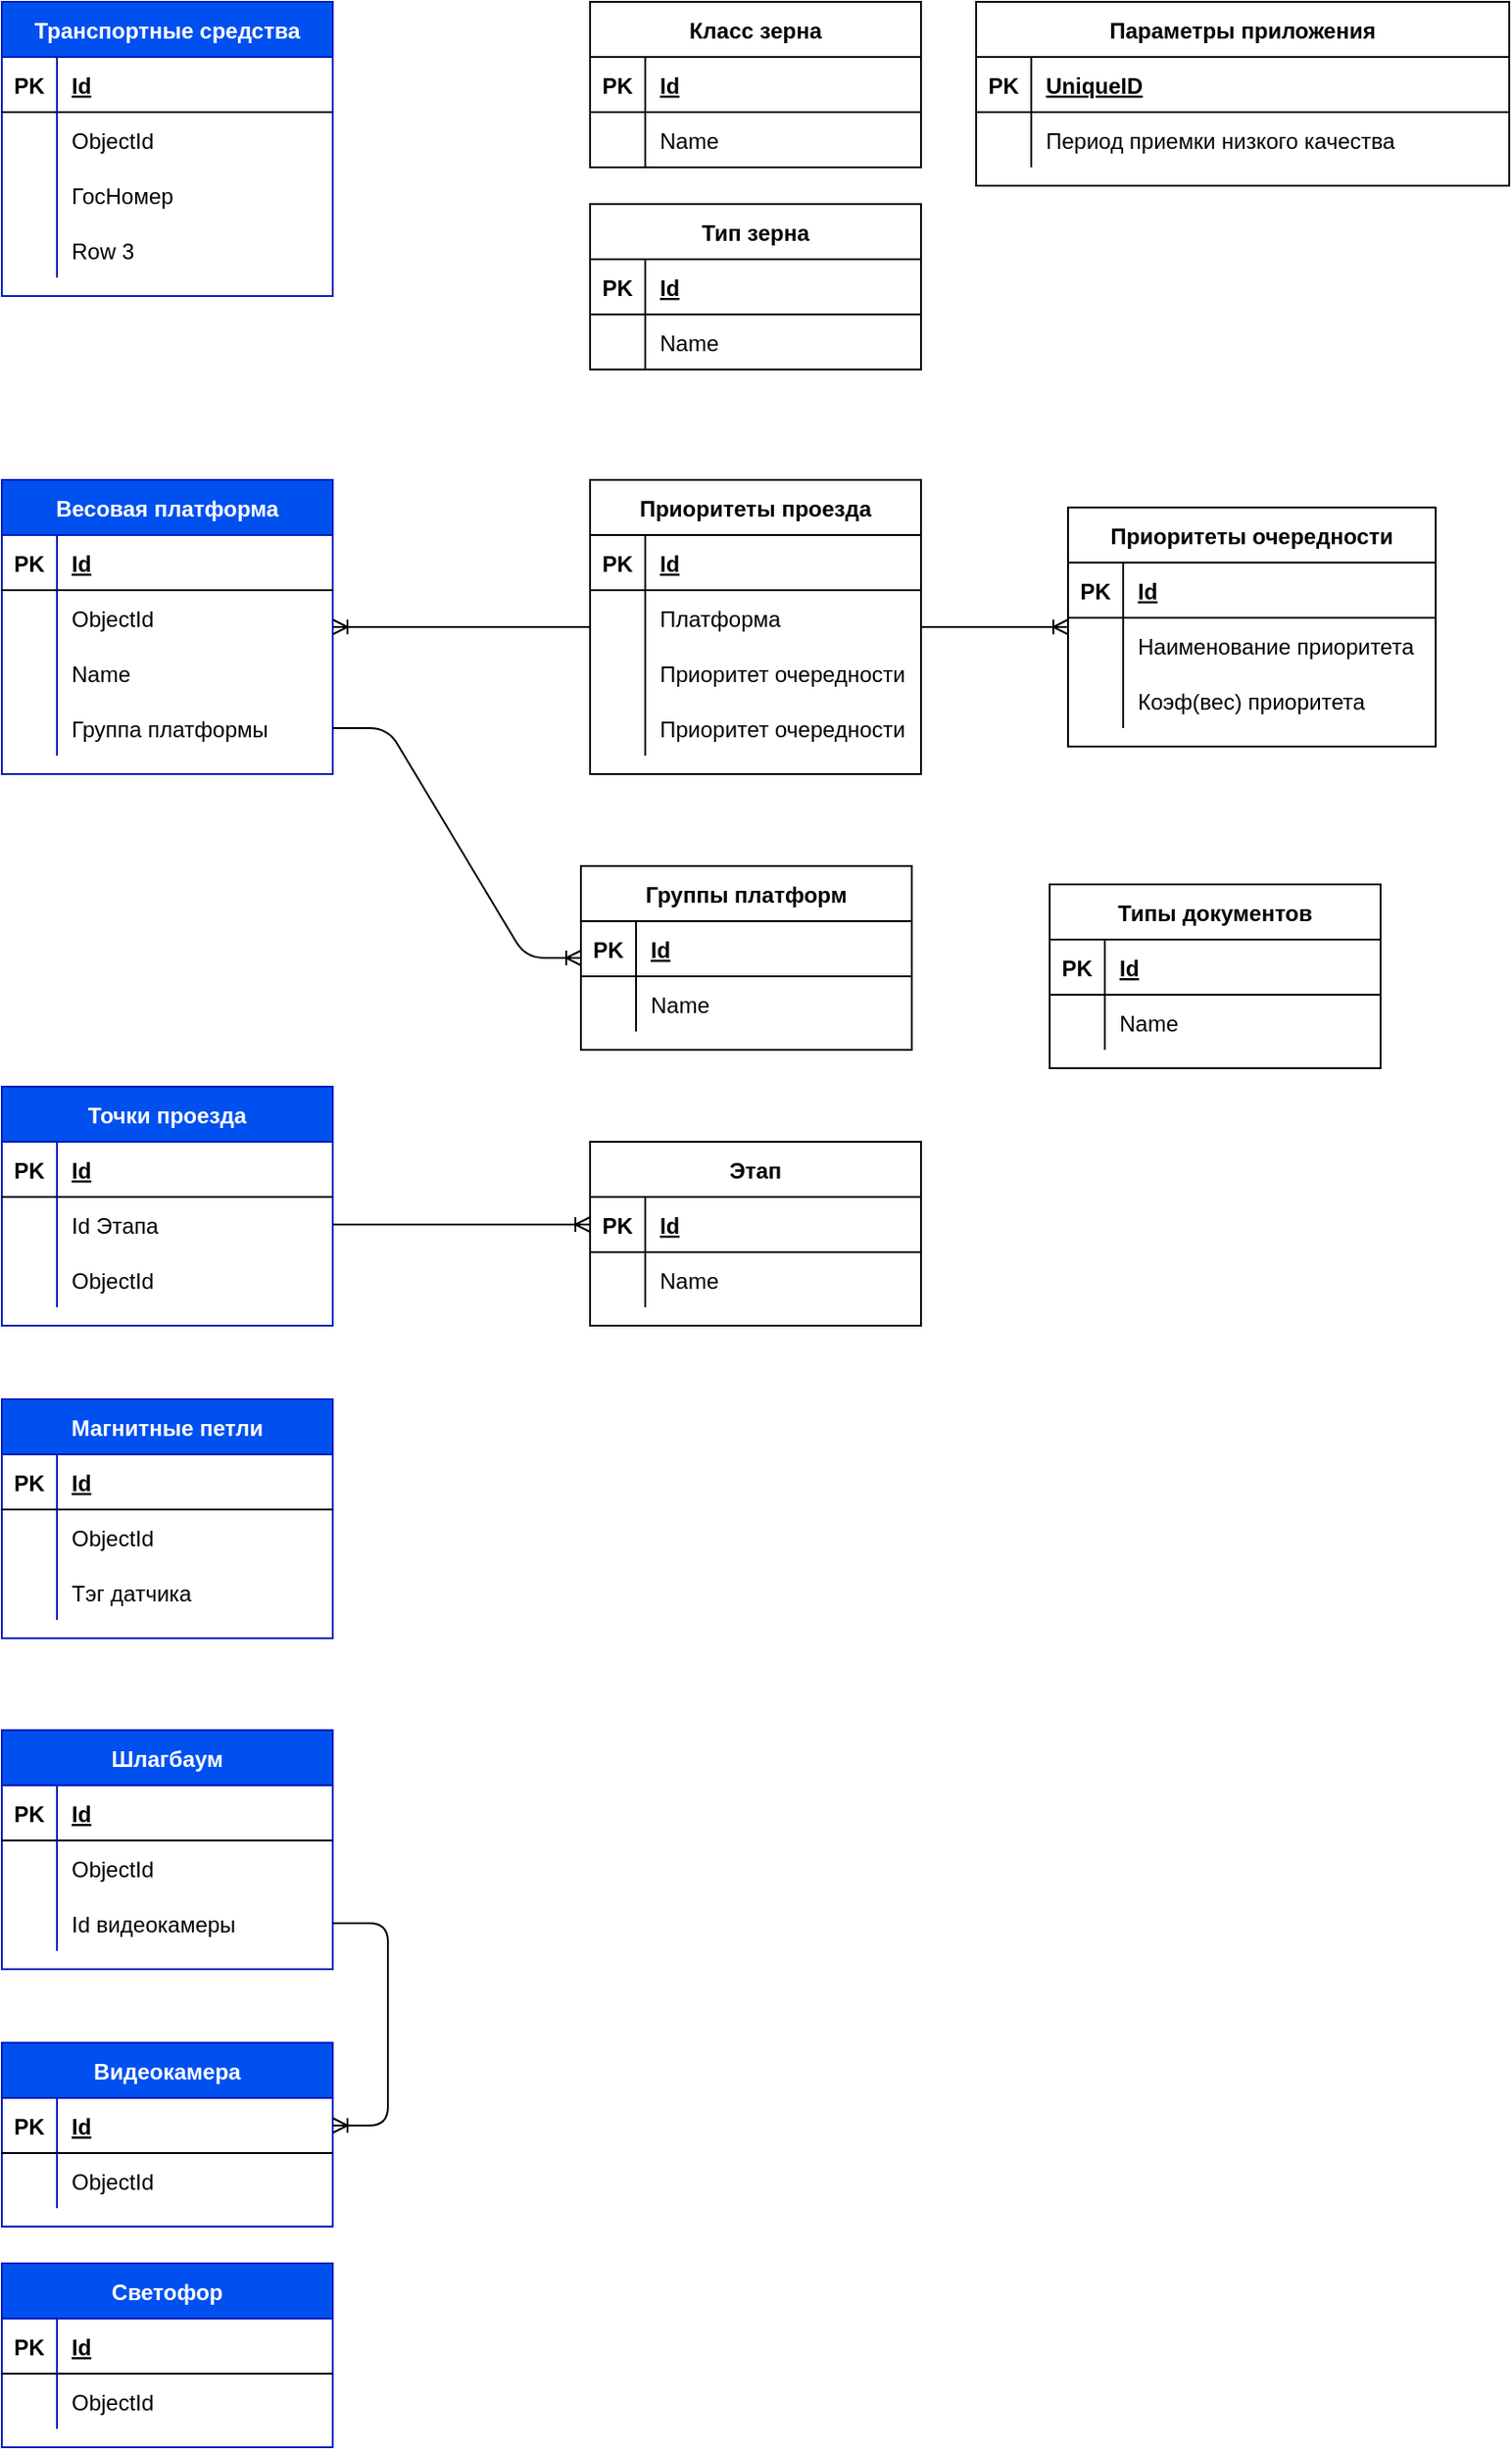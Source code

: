 <mxfile version="14.6.13" type="github" pages="2">
  <diagram name="Справочники" id="YAXfQYlQ77Bm1i4Cvu-Q">
    <mxGraphModel dx="2238" dy="1222" grid="1" gridSize="10" guides="1" tooltips="1" connect="1" arrows="1" fold="1" page="1" pageScale="1" pageWidth="850" pageHeight="1400" background="none" math="0" shadow="0" extFonts="Permanent Marker^https://fonts.googleapis.com/css?family=Permanent+Marker">
      <root>
        <mxCell id="Yl_uT8Q3jjZ-oRE5lPmb-0" />
        <mxCell id="Yl_uT8Q3jjZ-oRE5lPmb-1" parent="Yl_uT8Q3jjZ-oRE5lPmb-0" />
        <mxCell id="3ABhEFxBbvVTWySaG2QX-0" value="Весовая платформа" style="shape=table;startSize=30;container=1;collapsible=1;childLayout=tableLayout;fixedRows=1;rowLines=0;fontStyle=1;align=center;resizeLast=1;fillColor=#0050ef;strokeColor=#001DBC;fontColor=#ffffff;" vertex="1" parent="Yl_uT8Q3jjZ-oRE5lPmb-1">
          <mxGeometry x="20" y="300" width="180" height="160" as="geometry" />
        </mxCell>
        <mxCell id="3ABhEFxBbvVTWySaG2QX-1" value="" style="shape=partialRectangle;collapsible=0;dropTarget=0;pointerEvents=0;fillColor=none;top=0;left=0;bottom=1;right=0;points=[[0,0.5],[1,0.5]];portConstraint=eastwest;" vertex="1" parent="3ABhEFxBbvVTWySaG2QX-0">
          <mxGeometry y="30" width="180" height="30" as="geometry" />
        </mxCell>
        <mxCell id="3ABhEFxBbvVTWySaG2QX-2" value="PK" style="shape=partialRectangle;connectable=0;fillColor=none;top=0;left=0;bottom=0;right=0;fontStyle=1;overflow=hidden;" vertex="1" parent="3ABhEFxBbvVTWySaG2QX-1">
          <mxGeometry width="30" height="30" as="geometry" />
        </mxCell>
        <mxCell id="3ABhEFxBbvVTWySaG2QX-3" value="Id" style="shape=partialRectangle;connectable=0;fillColor=none;top=0;left=0;bottom=0;right=0;align=left;spacingLeft=6;fontStyle=5;overflow=hidden;" vertex="1" parent="3ABhEFxBbvVTWySaG2QX-1">
          <mxGeometry x="30" width="150" height="30" as="geometry" />
        </mxCell>
        <mxCell id="3ABhEFxBbvVTWySaG2QX-4" value="" style="shape=partialRectangle;collapsible=0;dropTarget=0;pointerEvents=0;fillColor=none;top=0;left=0;bottom=0;right=0;points=[[0,0.5],[1,0.5]];portConstraint=eastwest;" vertex="1" parent="3ABhEFxBbvVTWySaG2QX-0">
          <mxGeometry y="60" width="180" height="30" as="geometry" />
        </mxCell>
        <mxCell id="3ABhEFxBbvVTWySaG2QX-5" value="" style="shape=partialRectangle;connectable=0;fillColor=none;top=0;left=0;bottom=0;right=0;editable=1;overflow=hidden;" vertex="1" parent="3ABhEFxBbvVTWySaG2QX-4">
          <mxGeometry width="30" height="30" as="geometry" />
        </mxCell>
        <mxCell id="3ABhEFxBbvVTWySaG2QX-6" value="ObjectId" style="shape=partialRectangle;connectable=0;fillColor=none;top=0;left=0;bottom=0;right=0;align=left;spacingLeft=6;overflow=hidden;" vertex="1" parent="3ABhEFxBbvVTWySaG2QX-4">
          <mxGeometry x="30" width="150" height="30" as="geometry" />
        </mxCell>
        <mxCell id="3ABhEFxBbvVTWySaG2QX-7" value="" style="shape=partialRectangle;collapsible=0;dropTarget=0;pointerEvents=0;fillColor=none;top=0;left=0;bottom=0;right=0;points=[[0,0.5],[1,0.5]];portConstraint=eastwest;" vertex="1" parent="3ABhEFxBbvVTWySaG2QX-0">
          <mxGeometry y="90" width="180" height="30" as="geometry" />
        </mxCell>
        <mxCell id="3ABhEFxBbvVTWySaG2QX-8" value="" style="shape=partialRectangle;connectable=0;fillColor=none;top=0;left=0;bottom=0;right=0;editable=1;overflow=hidden;" vertex="1" parent="3ABhEFxBbvVTWySaG2QX-7">
          <mxGeometry width="30" height="30" as="geometry" />
        </mxCell>
        <mxCell id="3ABhEFxBbvVTWySaG2QX-9" value="Name" style="shape=partialRectangle;connectable=0;fillColor=none;top=0;left=0;bottom=0;right=0;align=left;spacingLeft=6;overflow=hidden;" vertex="1" parent="3ABhEFxBbvVTWySaG2QX-7">
          <mxGeometry x="30" width="150" height="30" as="geometry" />
        </mxCell>
        <mxCell id="3ABhEFxBbvVTWySaG2QX-10" value="" style="shape=partialRectangle;collapsible=0;dropTarget=0;pointerEvents=0;fillColor=none;top=0;left=0;bottom=0;right=0;points=[[0,0.5],[1,0.5]];portConstraint=eastwest;" vertex="1" parent="3ABhEFxBbvVTWySaG2QX-0">
          <mxGeometry y="120" width="180" height="30" as="geometry" />
        </mxCell>
        <mxCell id="3ABhEFxBbvVTWySaG2QX-11" value="" style="shape=partialRectangle;connectable=0;fillColor=none;top=0;left=0;bottom=0;right=0;editable=1;overflow=hidden;" vertex="1" parent="3ABhEFxBbvVTWySaG2QX-10">
          <mxGeometry width="30" height="30" as="geometry" />
        </mxCell>
        <mxCell id="3ABhEFxBbvVTWySaG2QX-12" value="Группа платформы" style="shape=partialRectangle;connectable=0;fillColor=none;top=0;left=0;bottom=0;right=0;align=left;spacingLeft=6;overflow=hidden;" vertex="1" parent="3ABhEFxBbvVTWySaG2QX-10">
          <mxGeometry x="30" width="150" height="30" as="geometry" />
        </mxCell>
        <mxCell id="3ABhEFxBbvVTWySaG2QX-13" value="Транспортные средства" style="shape=table;startSize=30;container=1;collapsible=1;childLayout=tableLayout;fixedRows=1;rowLines=0;fontStyle=1;align=center;resizeLast=1;fillColor=#0050ef;strokeColor=#001DBC;fontColor=#ffffff;" vertex="1" parent="Yl_uT8Q3jjZ-oRE5lPmb-1">
          <mxGeometry x="20" y="40" width="180" height="160" as="geometry" />
        </mxCell>
        <mxCell id="3ABhEFxBbvVTWySaG2QX-14" value="" style="shape=partialRectangle;collapsible=0;dropTarget=0;pointerEvents=0;fillColor=none;top=0;left=0;bottom=1;right=0;points=[[0,0.5],[1,0.5]];portConstraint=eastwest;" vertex="1" parent="3ABhEFxBbvVTWySaG2QX-13">
          <mxGeometry y="30" width="180" height="30" as="geometry" />
        </mxCell>
        <mxCell id="3ABhEFxBbvVTWySaG2QX-15" value="PK" style="shape=partialRectangle;connectable=0;fillColor=none;top=0;left=0;bottom=0;right=0;fontStyle=1;overflow=hidden;" vertex="1" parent="3ABhEFxBbvVTWySaG2QX-14">
          <mxGeometry width="30" height="30" as="geometry" />
        </mxCell>
        <mxCell id="3ABhEFxBbvVTWySaG2QX-16" value="Id" style="shape=partialRectangle;connectable=0;fillColor=none;top=0;left=0;bottom=0;right=0;align=left;spacingLeft=6;fontStyle=5;overflow=hidden;" vertex="1" parent="3ABhEFxBbvVTWySaG2QX-14">
          <mxGeometry x="30" width="150" height="30" as="geometry" />
        </mxCell>
        <mxCell id="3ABhEFxBbvVTWySaG2QX-17" value="" style="shape=partialRectangle;collapsible=0;dropTarget=0;pointerEvents=0;fillColor=none;top=0;left=0;bottom=0;right=0;points=[[0,0.5],[1,0.5]];portConstraint=eastwest;" vertex="1" parent="3ABhEFxBbvVTWySaG2QX-13">
          <mxGeometry y="60" width="180" height="30" as="geometry" />
        </mxCell>
        <mxCell id="3ABhEFxBbvVTWySaG2QX-18" value="" style="shape=partialRectangle;connectable=0;fillColor=none;top=0;left=0;bottom=0;right=0;editable=1;overflow=hidden;" vertex="1" parent="3ABhEFxBbvVTWySaG2QX-17">
          <mxGeometry width="30" height="30" as="geometry" />
        </mxCell>
        <mxCell id="3ABhEFxBbvVTWySaG2QX-19" value="ObjectId" style="shape=partialRectangle;connectable=0;fillColor=none;top=0;left=0;bottom=0;right=0;align=left;spacingLeft=6;overflow=hidden;" vertex="1" parent="3ABhEFxBbvVTWySaG2QX-17">
          <mxGeometry x="30" width="150" height="30" as="geometry" />
        </mxCell>
        <mxCell id="3ABhEFxBbvVTWySaG2QX-20" value="" style="shape=partialRectangle;collapsible=0;dropTarget=0;pointerEvents=0;fillColor=none;top=0;left=0;bottom=0;right=0;points=[[0,0.5],[1,0.5]];portConstraint=eastwest;" vertex="1" parent="3ABhEFxBbvVTWySaG2QX-13">
          <mxGeometry y="90" width="180" height="30" as="geometry" />
        </mxCell>
        <mxCell id="3ABhEFxBbvVTWySaG2QX-21" value="" style="shape=partialRectangle;connectable=0;fillColor=none;top=0;left=0;bottom=0;right=0;editable=1;overflow=hidden;" vertex="1" parent="3ABhEFxBbvVTWySaG2QX-20">
          <mxGeometry width="30" height="30" as="geometry" />
        </mxCell>
        <mxCell id="3ABhEFxBbvVTWySaG2QX-22" value="ГосНомер" style="shape=partialRectangle;connectable=0;fillColor=none;top=0;left=0;bottom=0;right=0;align=left;spacingLeft=6;overflow=hidden;" vertex="1" parent="3ABhEFxBbvVTWySaG2QX-20">
          <mxGeometry x="30" width="150" height="30" as="geometry" />
        </mxCell>
        <mxCell id="3ABhEFxBbvVTWySaG2QX-23" value="" style="shape=partialRectangle;collapsible=0;dropTarget=0;pointerEvents=0;fillColor=none;top=0;left=0;bottom=0;right=0;points=[[0,0.5],[1,0.5]];portConstraint=eastwest;" vertex="1" parent="3ABhEFxBbvVTWySaG2QX-13">
          <mxGeometry y="120" width="180" height="30" as="geometry" />
        </mxCell>
        <mxCell id="3ABhEFxBbvVTWySaG2QX-24" value="" style="shape=partialRectangle;connectable=0;fillColor=none;top=0;left=0;bottom=0;right=0;editable=1;overflow=hidden;" vertex="1" parent="3ABhEFxBbvVTWySaG2QX-23">
          <mxGeometry width="30" height="30" as="geometry" />
        </mxCell>
        <mxCell id="3ABhEFxBbvVTWySaG2QX-25" value="Row 3" style="shape=partialRectangle;connectable=0;fillColor=none;top=0;left=0;bottom=0;right=0;align=left;spacingLeft=6;overflow=hidden;" vertex="1" parent="3ABhEFxBbvVTWySaG2QX-23">
          <mxGeometry x="30" width="150" height="30" as="geometry" />
        </mxCell>
        <mxCell id="3ABhEFxBbvVTWySaG2QX-26" value="Класс зерна" style="shape=table;startSize=30;container=1;collapsible=1;childLayout=tableLayout;fixedRows=1;rowLines=0;fontStyle=1;align=center;resizeLast=1;" vertex="1" parent="Yl_uT8Q3jjZ-oRE5lPmb-1">
          <mxGeometry x="340" y="40" width="180" height="90" as="geometry" />
        </mxCell>
        <mxCell id="3ABhEFxBbvVTWySaG2QX-27" value="" style="shape=partialRectangle;collapsible=0;dropTarget=0;pointerEvents=0;fillColor=none;top=0;left=0;bottom=1;right=0;points=[[0,0.5],[1,0.5]];portConstraint=eastwest;" vertex="1" parent="3ABhEFxBbvVTWySaG2QX-26">
          <mxGeometry y="30" width="180" height="30" as="geometry" />
        </mxCell>
        <mxCell id="3ABhEFxBbvVTWySaG2QX-28" value="PK" style="shape=partialRectangle;connectable=0;fillColor=none;top=0;left=0;bottom=0;right=0;fontStyle=1;overflow=hidden;" vertex="1" parent="3ABhEFxBbvVTWySaG2QX-27">
          <mxGeometry width="30" height="30" as="geometry" />
        </mxCell>
        <mxCell id="3ABhEFxBbvVTWySaG2QX-29" value="Id" style="shape=partialRectangle;connectable=0;fillColor=none;top=0;left=0;bottom=0;right=0;align=left;spacingLeft=6;fontStyle=5;overflow=hidden;" vertex="1" parent="3ABhEFxBbvVTWySaG2QX-27">
          <mxGeometry x="30" width="150" height="30" as="geometry" />
        </mxCell>
        <mxCell id="3ABhEFxBbvVTWySaG2QX-30" value="" style="shape=partialRectangle;collapsible=0;dropTarget=0;pointerEvents=0;fillColor=none;top=0;left=0;bottom=0;right=0;points=[[0,0.5],[1,0.5]];portConstraint=eastwest;" vertex="1" parent="3ABhEFxBbvVTWySaG2QX-26">
          <mxGeometry y="60" width="180" height="30" as="geometry" />
        </mxCell>
        <mxCell id="3ABhEFxBbvVTWySaG2QX-31" value="" style="shape=partialRectangle;connectable=0;fillColor=none;top=0;left=0;bottom=0;right=0;editable=1;overflow=hidden;" vertex="1" parent="3ABhEFxBbvVTWySaG2QX-30">
          <mxGeometry width="30" height="30" as="geometry" />
        </mxCell>
        <mxCell id="3ABhEFxBbvVTWySaG2QX-32" value="Name" style="shape=partialRectangle;connectable=0;fillColor=none;top=0;left=0;bottom=0;right=0;align=left;spacingLeft=6;overflow=hidden;" vertex="1" parent="3ABhEFxBbvVTWySaG2QX-30">
          <mxGeometry x="30" width="150" height="30" as="geometry" />
        </mxCell>
        <mxCell id="3ABhEFxBbvVTWySaG2QX-39" value="Тип зерна" style="shape=table;startSize=30;container=1;collapsible=1;childLayout=tableLayout;fixedRows=1;rowLines=0;fontStyle=1;align=center;resizeLast=1;" vertex="1" parent="Yl_uT8Q3jjZ-oRE5lPmb-1">
          <mxGeometry x="340" y="150" width="180" height="90" as="geometry" />
        </mxCell>
        <mxCell id="3ABhEFxBbvVTWySaG2QX-40" value="" style="shape=partialRectangle;collapsible=0;dropTarget=0;pointerEvents=0;fillColor=none;top=0;left=0;bottom=1;right=0;points=[[0,0.5],[1,0.5]];portConstraint=eastwest;" vertex="1" parent="3ABhEFxBbvVTWySaG2QX-39">
          <mxGeometry y="30" width="180" height="30" as="geometry" />
        </mxCell>
        <mxCell id="3ABhEFxBbvVTWySaG2QX-41" value="PK" style="shape=partialRectangle;connectable=0;fillColor=none;top=0;left=0;bottom=0;right=0;fontStyle=1;overflow=hidden;" vertex="1" parent="3ABhEFxBbvVTWySaG2QX-40">
          <mxGeometry width="30" height="30" as="geometry" />
        </mxCell>
        <mxCell id="3ABhEFxBbvVTWySaG2QX-42" value="Id" style="shape=partialRectangle;connectable=0;fillColor=none;top=0;left=0;bottom=0;right=0;align=left;spacingLeft=6;fontStyle=5;overflow=hidden;" vertex="1" parent="3ABhEFxBbvVTWySaG2QX-40">
          <mxGeometry x="30" width="150" height="30" as="geometry" />
        </mxCell>
        <mxCell id="3ABhEFxBbvVTWySaG2QX-43" value="" style="shape=partialRectangle;collapsible=0;dropTarget=0;pointerEvents=0;fillColor=none;top=0;left=0;bottom=0;right=0;points=[[0,0.5],[1,0.5]];portConstraint=eastwest;" vertex="1" parent="3ABhEFxBbvVTWySaG2QX-39">
          <mxGeometry y="60" width="180" height="30" as="geometry" />
        </mxCell>
        <mxCell id="3ABhEFxBbvVTWySaG2QX-44" value="" style="shape=partialRectangle;connectable=0;fillColor=none;top=0;left=0;bottom=0;right=0;editable=1;overflow=hidden;" vertex="1" parent="3ABhEFxBbvVTWySaG2QX-43">
          <mxGeometry width="30" height="30" as="geometry" />
        </mxCell>
        <mxCell id="3ABhEFxBbvVTWySaG2QX-45" value="Name" style="shape=partialRectangle;connectable=0;fillColor=none;top=0;left=0;bottom=0;right=0;align=left;spacingLeft=6;overflow=hidden;" vertex="1" parent="3ABhEFxBbvVTWySaG2QX-43">
          <mxGeometry x="30" width="150" height="30" as="geometry" />
        </mxCell>
        <mxCell id="3ABhEFxBbvVTWySaG2QX-52" value="Приоритеты очередности" style="shape=table;startSize=30;container=1;collapsible=1;childLayout=tableLayout;fixedRows=1;rowLines=0;fontStyle=1;align=center;resizeLast=1;" vertex="1" parent="Yl_uT8Q3jjZ-oRE5lPmb-1">
          <mxGeometry x="600" y="315" width="200" height="130" as="geometry" />
        </mxCell>
        <mxCell id="3ABhEFxBbvVTWySaG2QX-53" value="" style="shape=partialRectangle;collapsible=0;dropTarget=0;pointerEvents=0;fillColor=none;top=0;left=0;bottom=1;right=0;points=[[0,0.5],[1,0.5]];portConstraint=eastwest;" vertex="1" parent="3ABhEFxBbvVTWySaG2QX-52">
          <mxGeometry y="30" width="200" height="30" as="geometry" />
        </mxCell>
        <mxCell id="3ABhEFxBbvVTWySaG2QX-54" value="PK" style="shape=partialRectangle;connectable=0;fillColor=none;top=0;left=0;bottom=0;right=0;fontStyle=1;overflow=hidden;" vertex="1" parent="3ABhEFxBbvVTWySaG2QX-53">
          <mxGeometry width="30" height="30" as="geometry" />
        </mxCell>
        <mxCell id="3ABhEFxBbvVTWySaG2QX-55" value="Id" style="shape=partialRectangle;connectable=0;fillColor=none;top=0;left=0;bottom=0;right=0;align=left;spacingLeft=6;fontStyle=5;overflow=hidden;" vertex="1" parent="3ABhEFxBbvVTWySaG2QX-53">
          <mxGeometry x="30" width="170" height="30" as="geometry" />
        </mxCell>
        <mxCell id="3ABhEFxBbvVTWySaG2QX-56" value="" style="shape=partialRectangle;collapsible=0;dropTarget=0;pointerEvents=0;fillColor=none;top=0;left=0;bottom=0;right=0;points=[[0,0.5],[1,0.5]];portConstraint=eastwest;" vertex="1" parent="3ABhEFxBbvVTWySaG2QX-52">
          <mxGeometry y="60" width="200" height="30" as="geometry" />
        </mxCell>
        <mxCell id="3ABhEFxBbvVTWySaG2QX-57" value="" style="shape=partialRectangle;connectable=0;fillColor=none;top=0;left=0;bottom=0;right=0;editable=1;overflow=hidden;" vertex="1" parent="3ABhEFxBbvVTWySaG2QX-56">
          <mxGeometry width="30" height="30" as="geometry" />
        </mxCell>
        <mxCell id="3ABhEFxBbvVTWySaG2QX-58" value="Наименование приоритета" style="shape=partialRectangle;connectable=0;fillColor=none;top=0;left=0;bottom=0;right=0;align=left;spacingLeft=6;overflow=hidden;" vertex="1" parent="3ABhEFxBbvVTWySaG2QX-56">
          <mxGeometry x="30" width="170" height="30" as="geometry" />
        </mxCell>
        <mxCell id="3ABhEFxBbvVTWySaG2QX-59" value="" style="shape=partialRectangle;collapsible=0;dropTarget=0;pointerEvents=0;fillColor=none;top=0;left=0;bottom=0;right=0;points=[[0,0.5],[1,0.5]];portConstraint=eastwest;" vertex="1" parent="3ABhEFxBbvVTWySaG2QX-52">
          <mxGeometry y="90" width="200" height="30" as="geometry" />
        </mxCell>
        <mxCell id="3ABhEFxBbvVTWySaG2QX-60" value="" style="shape=partialRectangle;connectable=0;fillColor=none;top=0;left=0;bottom=0;right=0;editable=1;overflow=hidden;" vertex="1" parent="3ABhEFxBbvVTWySaG2QX-59">
          <mxGeometry width="30" height="30" as="geometry" />
        </mxCell>
        <mxCell id="3ABhEFxBbvVTWySaG2QX-61" value="Коэф(вес) приоритета" style="shape=partialRectangle;connectable=0;fillColor=none;top=0;left=0;bottom=0;right=0;align=left;spacingLeft=6;overflow=hidden;" vertex="1" parent="3ABhEFxBbvVTWySaG2QX-59">
          <mxGeometry x="30" width="170" height="30" as="geometry" />
        </mxCell>
        <mxCell id="3ABhEFxBbvVTWySaG2QX-65" value="Параметры приложения" style="shape=table;startSize=30;container=1;collapsible=1;childLayout=tableLayout;fixedRows=1;rowLines=0;fontStyle=1;align=center;resizeLast=1;" vertex="1" parent="Yl_uT8Q3jjZ-oRE5lPmb-1">
          <mxGeometry x="550" y="40" width="290" height="100" as="geometry" />
        </mxCell>
        <mxCell id="3ABhEFxBbvVTWySaG2QX-66" value="" style="shape=partialRectangle;collapsible=0;dropTarget=0;pointerEvents=0;fillColor=none;top=0;left=0;bottom=1;right=0;points=[[0,0.5],[1,0.5]];portConstraint=eastwest;" vertex="1" parent="3ABhEFxBbvVTWySaG2QX-65">
          <mxGeometry y="30" width="290" height="30" as="geometry" />
        </mxCell>
        <mxCell id="3ABhEFxBbvVTWySaG2QX-67" value="PK" style="shape=partialRectangle;connectable=0;fillColor=none;top=0;left=0;bottom=0;right=0;fontStyle=1;overflow=hidden;" vertex="1" parent="3ABhEFxBbvVTWySaG2QX-66">
          <mxGeometry width="30" height="30" as="geometry" />
        </mxCell>
        <mxCell id="3ABhEFxBbvVTWySaG2QX-68" value="UniqueID" style="shape=partialRectangle;connectable=0;fillColor=none;top=0;left=0;bottom=0;right=0;align=left;spacingLeft=6;fontStyle=5;overflow=hidden;" vertex="1" parent="3ABhEFxBbvVTWySaG2QX-66">
          <mxGeometry x="30" width="260" height="30" as="geometry" />
        </mxCell>
        <mxCell id="3ABhEFxBbvVTWySaG2QX-69" value="" style="shape=partialRectangle;collapsible=0;dropTarget=0;pointerEvents=0;fillColor=none;top=0;left=0;bottom=0;right=0;points=[[0,0.5],[1,0.5]];portConstraint=eastwest;" vertex="1" parent="3ABhEFxBbvVTWySaG2QX-65">
          <mxGeometry y="60" width="290" height="30" as="geometry" />
        </mxCell>
        <mxCell id="3ABhEFxBbvVTWySaG2QX-70" value="" style="shape=partialRectangle;connectable=0;fillColor=none;top=0;left=0;bottom=0;right=0;editable=1;overflow=hidden;" vertex="1" parent="3ABhEFxBbvVTWySaG2QX-69">
          <mxGeometry width="30" height="30" as="geometry" />
        </mxCell>
        <mxCell id="3ABhEFxBbvVTWySaG2QX-71" value="Период приемки низкого качества" style="shape=partialRectangle;connectable=0;fillColor=none;top=0;left=0;bottom=0;right=0;align=left;spacingLeft=6;overflow=hidden;" vertex="1" parent="3ABhEFxBbvVTWySaG2QX-69">
          <mxGeometry x="30" width="260" height="30" as="geometry" />
        </mxCell>
        <mxCell id="3ABhEFxBbvVTWySaG2QX-81" value="Группы платформ" style="shape=table;startSize=30;container=1;collapsible=1;childLayout=tableLayout;fixedRows=1;rowLines=0;fontStyle=1;align=center;resizeLast=1;" vertex="1" parent="Yl_uT8Q3jjZ-oRE5lPmb-1">
          <mxGeometry x="335" y="510" width="180" height="100" as="geometry" />
        </mxCell>
        <mxCell id="3ABhEFxBbvVTWySaG2QX-82" value="" style="shape=partialRectangle;collapsible=0;dropTarget=0;pointerEvents=0;fillColor=none;top=0;left=0;bottom=1;right=0;points=[[0,0.5],[1,0.5]];portConstraint=eastwest;" vertex="1" parent="3ABhEFxBbvVTWySaG2QX-81">
          <mxGeometry y="30" width="180" height="30" as="geometry" />
        </mxCell>
        <mxCell id="3ABhEFxBbvVTWySaG2QX-83" value="PK" style="shape=partialRectangle;connectable=0;fillColor=none;top=0;left=0;bottom=0;right=0;fontStyle=1;overflow=hidden;" vertex="1" parent="3ABhEFxBbvVTWySaG2QX-82">
          <mxGeometry width="30" height="30" as="geometry" />
        </mxCell>
        <mxCell id="3ABhEFxBbvVTWySaG2QX-84" value="Id" style="shape=partialRectangle;connectable=0;fillColor=none;top=0;left=0;bottom=0;right=0;align=left;spacingLeft=6;fontStyle=5;overflow=hidden;" vertex="1" parent="3ABhEFxBbvVTWySaG2QX-82">
          <mxGeometry x="30" width="150" height="30" as="geometry" />
        </mxCell>
        <mxCell id="3ABhEFxBbvVTWySaG2QX-85" value="" style="shape=partialRectangle;collapsible=0;dropTarget=0;pointerEvents=0;fillColor=none;top=0;left=0;bottom=0;right=0;points=[[0,0.5],[1,0.5]];portConstraint=eastwest;" vertex="1" parent="3ABhEFxBbvVTWySaG2QX-81">
          <mxGeometry y="60" width="180" height="30" as="geometry" />
        </mxCell>
        <mxCell id="3ABhEFxBbvVTWySaG2QX-86" value="" style="shape=partialRectangle;connectable=0;fillColor=none;top=0;left=0;bottom=0;right=0;editable=1;overflow=hidden;" vertex="1" parent="3ABhEFxBbvVTWySaG2QX-85">
          <mxGeometry width="30" height="30" as="geometry" />
        </mxCell>
        <mxCell id="3ABhEFxBbvVTWySaG2QX-87" value="Name" style="shape=partialRectangle;connectable=0;fillColor=none;top=0;left=0;bottom=0;right=0;align=left;spacingLeft=6;overflow=hidden;" vertex="1" parent="3ABhEFxBbvVTWySaG2QX-85">
          <mxGeometry x="30" width="150" height="30" as="geometry" />
        </mxCell>
        <mxCell id="3ABhEFxBbvVTWySaG2QX-95" value="Приоритеты проезда" style="shape=table;startSize=30;container=1;collapsible=1;childLayout=tableLayout;fixedRows=1;rowLines=0;fontStyle=1;align=center;resizeLast=1;" vertex="1" parent="Yl_uT8Q3jjZ-oRE5lPmb-1">
          <mxGeometry x="340" y="300" width="180" height="160" as="geometry" />
        </mxCell>
        <mxCell id="3ABhEFxBbvVTWySaG2QX-96" value="" style="shape=partialRectangle;collapsible=0;dropTarget=0;pointerEvents=0;fillColor=none;top=0;left=0;bottom=1;right=0;points=[[0,0.5],[1,0.5]];portConstraint=eastwest;" vertex="1" parent="3ABhEFxBbvVTWySaG2QX-95">
          <mxGeometry y="30" width="180" height="30" as="geometry" />
        </mxCell>
        <mxCell id="3ABhEFxBbvVTWySaG2QX-97" value="PK" style="shape=partialRectangle;connectable=0;fillColor=none;top=0;left=0;bottom=0;right=0;fontStyle=1;overflow=hidden;" vertex="1" parent="3ABhEFxBbvVTWySaG2QX-96">
          <mxGeometry width="30" height="30" as="geometry" />
        </mxCell>
        <mxCell id="3ABhEFxBbvVTWySaG2QX-98" value="Id" style="shape=partialRectangle;connectable=0;fillColor=none;top=0;left=0;bottom=0;right=0;align=left;spacingLeft=6;fontStyle=5;overflow=hidden;" vertex="1" parent="3ABhEFxBbvVTWySaG2QX-96">
          <mxGeometry x="30" width="150" height="30" as="geometry" />
        </mxCell>
        <mxCell id="3ABhEFxBbvVTWySaG2QX-99" value="" style="shape=partialRectangle;collapsible=0;dropTarget=0;pointerEvents=0;fillColor=none;top=0;left=0;bottom=0;right=0;points=[[0,0.5],[1,0.5]];portConstraint=eastwest;" vertex="1" parent="3ABhEFxBbvVTWySaG2QX-95">
          <mxGeometry y="60" width="180" height="30" as="geometry" />
        </mxCell>
        <mxCell id="3ABhEFxBbvVTWySaG2QX-100" value="" style="shape=partialRectangle;connectable=0;fillColor=none;top=0;left=0;bottom=0;right=0;editable=1;overflow=hidden;" vertex="1" parent="3ABhEFxBbvVTWySaG2QX-99">
          <mxGeometry width="30" height="30" as="geometry" />
        </mxCell>
        <mxCell id="3ABhEFxBbvVTWySaG2QX-101" value="Платформа" style="shape=partialRectangle;connectable=0;fillColor=none;top=0;left=0;bottom=0;right=0;align=left;spacingLeft=6;overflow=hidden;" vertex="1" parent="3ABhEFxBbvVTWySaG2QX-99">
          <mxGeometry x="30" width="150" height="30" as="geometry" />
        </mxCell>
        <mxCell id="3ABhEFxBbvVTWySaG2QX-110" value="" style="shape=partialRectangle;collapsible=0;dropTarget=0;pointerEvents=0;fillColor=none;top=0;left=0;bottom=0;right=0;points=[[0,0.5],[1,0.5]];portConstraint=eastwest;" vertex="1" parent="3ABhEFxBbvVTWySaG2QX-95">
          <mxGeometry y="90" width="180" height="30" as="geometry" />
        </mxCell>
        <mxCell id="3ABhEFxBbvVTWySaG2QX-111" value="" style="shape=partialRectangle;connectable=0;fillColor=none;top=0;left=0;bottom=0;right=0;editable=1;overflow=hidden;" vertex="1" parent="3ABhEFxBbvVTWySaG2QX-110">
          <mxGeometry width="30" height="30" as="geometry" />
        </mxCell>
        <mxCell id="3ABhEFxBbvVTWySaG2QX-112" value="Приоритет очередности" style="shape=partialRectangle;connectable=0;fillColor=none;top=0;left=0;bottom=0;right=0;align=left;spacingLeft=6;overflow=hidden;" vertex="1" parent="3ABhEFxBbvVTWySaG2QX-110">
          <mxGeometry x="30" width="150" height="30" as="geometry" />
        </mxCell>
        <mxCell id="3ABhEFxBbvVTWySaG2QX-102" value="" style="shape=partialRectangle;collapsible=0;dropTarget=0;pointerEvents=0;fillColor=none;top=0;left=0;bottom=0;right=0;points=[[0,0.5],[1,0.5]];portConstraint=eastwest;" vertex="1" parent="3ABhEFxBbvVTWySaG2QX-95">
          <mxGeometry y="120" width="180" height="30" as="geometry" />
        </mxCell>
        <mxCell id="3ABhEFxBbvVTWySaG2QX-103" value="" style="shape=partialRectangle;connectable=0;fillColor=none;top=0;left=0;bottom=0;right=0;editable=1;overflow=hidden;" vertex="1" parent="3ABhEFxBbvVTWySaG2QX-102">
          <mxGeometry width="30" height="30" as="geometry" />
        </mxCell>
        <mxCell id="3ABhEFxBbvVTWySaG2QX-104" value="Приоритет очередности" style="shape=partialRectangle;connectable=0;fillColor=none;top=0;left=0;bottom=0;right=0;align=left;spacingLeft=6;overflow=hidden;" vertex="1" parent="3ABhEFxBbvVTWySaG2QX-102">
          <mxGeometry x="30" width="150" height="30" as="geometry" />
        </mxCell>
        <mxCell id="3ABhEFxBbvVTWySaG2QX-108" value="" style="edgeStyle=entityRelationEdgeStyle;fontSize=12;html=1;endArrow=ERoneToMany;" edge="1" parent="Yl_uT8Q3jjZ-oRE5lPmb-1" source="3ABhEFxBbvVTWySaG2QX-10" target="3ABhEFxBbvVTWySaG2QX-81">
          <mxGeometry width="100" height="100" relative="1" as="geometry">
            <mxPoint x="390" y="470" as="sourcePoint" />
            <mxPoint x="490" y="370" as="targetPoint" />
          </mxGeometry>
        </mxCell>
        <mxCell id="3ABhEFxBbvVTWySaG2QX-109" value="" style="edgeStyle=entityRelationEdgeStyle;fontSize=12;html=1;endArrow=ERoneToMany;" edge="1" parent="Yl_uT8Q3jjZ-oRE5lPmb-1" source="3ABhEFxBbvVTWySaG2QX-95" target="3ABhEFxBbvVTWySaG2QX-0">
          <mxGeometry width="100" height="100" relative="1" as="geometry">
            <mxPoint x="300" y="680" as="sourcePoint" />
            <mxPoint x="400" y="580" as="targetPoint" />
          </mxGeometry>
        </mxCell>
        <mxCell id="3ABhEFxBbvVTWySaG2QX-113" value="" style="edgeStyle=entityRelationEdgeStyle;fontSize=12;html=1;endArrow=ERoneToMany;" edge="1" parent="Yl_uT8Q3jjZ-oRE5lPmb-1" source="3ABhEFxBbvVTWySaG2QX-95" target="3ABhEFxBbvVTWySaG2QX-52">
          <mxGeometry width="100" height="100" relative="1" as="geometry">
            <mxPoint x="390" y="440" as="sourcePoint" />
            <mxPoint x="490" y="340" as="targetPoint" />
          </mxGeometry>
        </mxCell>
        <mxCell id="sJ_0QYMEdfj9V58sOSIA-0" value="Этап" style="shape=table;startSize=30;container=1;collapsible=1;childLayout=tableLayout;fixedRows=1;rowLines=0;fontStyle=1;align=center;resizeLast=1;" vertex="1" parent="Yl_uT8Q3jjZ-oRE5lPmb-1">
          <mxGeometry x="340" y="660" width="180" height="100" as="geometry" />
        </mxCell>
        <mxCell id="sJ_0QYMEdfj9V58sOSIA-1" value="" style="shape=partialRectangle;collapsible=0;dropTarget=0;pointerEvents=0;fillColor=none;top=0;left=0;bottom=1;right=0;points=[[0,0.5],[1,0.5]];portConstraint=eastwest;" vertex="1" parent="sJ_0QYMEdfj9V58sOSIA-0">
          <mxGeometry y="30" width="180" height="30" as="geometry" />
        </mxCell>
        <mxCell id="sJ_0QYMEdfj9V58sOSIA-2" value="PK" style="shape=partialRectangle;connectable=0;fillColor=none;top=0;left=0;bottom=0;right=0;fontStyle=1;overflow=hidden;" vertex="1" parent="sJ_0QYMEdfj9V58sOSIA-1">
          <mxGeometry width="30" height="30" as="geometry" />
        </mxCell>
        <mxCell id="sJ_0QYMEdfj9V58sOSIA-3" value="Id" style="shape=partialRectangle;connectable=0;fillColor=none;top=0;left=0;bottom=0;right=0;align=left;spacingLeft=6;fontStyle=5;overflow=hidden;" vertex="1" parent="sJ_0QYMEdfj9V58sOSIA-1">
          <mxGeometry x="30" width="150" height="30" as="geometry" />
        </mxCell>
        <mxCell id="sJ_0QYMEdfj9V58sOSIA-4" value="" style="shape=partialRectangle;collapsible=0;dropTarget=0;pointerEvents=0;fillColor=none;top=0;left=0;bottom=0;right=0;points=[[0,0.5],[1,0.5]];portConstraint=eastwest;" vertex="1" parent="sJ_0QYMEdfj9V58sOSIA-0">
          <mxGeometry y="60" width="180" height="30" as="geometry" />
        </mxCell>
        <mxCell id="sJ_0QYMEdfj9V58sOSIA-5" value="" style="shape=partialRectangle;connectable=0;fillColor=none;top=0;left=0;bottom=0;right=0;editable=1;overflow=hidden;" vertex="1" parent="sJ_0QYMEdfj9V58sOSIA-4">
          <mxGeometry width="30" height="30" as="geometry" />
        </mxCell>
        <mxCell id="sJ_0QYMEdfj9V58sOSIA-6" value="Name" style="shape=partialRectangle;connectable=0;fillColor=none;top=0;left=0;bottom=0;right=0;align=left;spacingLeft=6;overflow=hidden;" vertex="1" parent="sJ_0QYMEdfj9V58sOSIA-4">
          <mxGeometry x="30" width="150" height="30" as="geometry" />
        </mxCell>
        <mxCell id="j933XiBdYCKG4_iXadgi-0" value="Точки проезда" style="shape=table;startSize=30;container=1;collapsible=1;childLayout=tableLayout;fixedRows=1;rowLines=0;fontStyle=1;align=center;resizeLast=1;fillColor=#0050ef;strokeColor=#001DBC;fontColor=#ffffff;" vertex="1" parent="Yl_uT8Q3jjZ-oRE5lPmb-1">
          <mxGeometry x="20" y="630" width="180" height="130" as="geometry" />
        </mxCell>
        <mxCell id="j933XiBdYCKG4_iXadgi-1" value="" style="shape=partialRectangle;collapsible=0;dropTarget=0;pointerEvents=0;fillColor=none;top=0;left=0;bottom=1;right=0;points=[[0,0.5],[1,0.5]];portConstraint=eastwest;" vertex="1" parent="j933XiBdYCKG4_iXadgi-0">
          <mxGeometry y="30" width="180" height="30" as="geometry" />
        </mxCell>
        <mxCell id="j933XiBdYCKG4_iXadgi-2" value="PK" style="shape=partialRectangle;connectable=0;fillColor=none;top=0;left=0;bottom=0;right=0;fontStyle=1;overflow=hidden;" vertex="1" parent="j933XiBdYCKG4_iXadgi-1">
          <mxGeometry width="30" height="30" as="geometry" />
        </mxCell>
        <mxCell id="j933XiBdYCKG4_iXadgi-3" value="Id" style="shape=partialRectangle;connectable=0;fillColor=none;top=0;left=0;bottom=0;right=0;align=left;spacingLeft=6;fontStyle=5;overflow=hidden;" vertex="1" parent="j933XiBdYCKG4_iXadgi-1">
          <mxGeometry x="30" width="150" height="30" as="geometry" />
        </mxCell>
        <mxCell id="j933XiBdYCKG4_iXadgi-4" value="" style="shape=partialRectangle;collapsible=0;dropTarget=0;pointerEvents=0;fillColor=none;top=0;left=0;bottom=0;right=0;points=[[0,0.5],[1,0.5]];portConstraint=eastwest;" vertex="1" parent="j933XiBdYCKG4_iXadgi-0">
          <mxGeometry y="60" width="180" height="30" as="geometry" />
        </mxCell>
        <mxCell id="j933XiBdYCKG4_iXadgi-5" value="" style="shape=partialRectangle;connectable=0;fillColor=none;top=0;left=0;bottom=0;right=0;editable=1;overflow=hidden;" vertex="1" parent="j933XiBdYCKG4_iXadgi-4">
          <mxGeometry width="30" height="30" as="geometry" />
        </mxCell>
        <mxCell id="j933XiBdYCKG4_iXadgi-6" value="Id Этапа" style="shape=partialRectangle;connectable=0;fillColor=none;top=0;left=0;bottom=0;right=0;align=left;spacingLeft=6;overflow=hidden;" vertex="1" parent="j933XiBdYCKG4_iXadgi-4">
          <mxGeometry x="30" width="150" height="30" as="geometry" />
        </mxCell>
        <mxCell id="j933XiBdYCKG4_iXadgi-7" value="" style="shape=partialRectangle;collapsible=0;dropTarget=0;pointerEvents=0;fillColor=none;top=0;left=0;bottom=0;right=0;points=[[0,0.5],[1,0.5]];portConstraint=eastwest;" vertex="1" parent="j933XiBdYCKG4_iXadgi-0">
          <mxGeometry y="90" width="180" height="30" as="geometry" />
        </mxCell>
        <mxCell id="j933XiBdYCKG4_iXadgi-8" value="" style="shape=partialRectangle;connectable=0;fillColor=none;top=0;left=0;bottom=0;right=0;editable=1;overflow=hidden;" vertex="1" parent="j933XiBdYCKG4_iXadgi-7">
          <mxGeometry width="30" height="30" as="geometry" />
        </mxCell>
        <mxCell id="j933XiBdYCKG4_iXadgi-9" value="ObjectId" style="shape=partialRectangle;connectable=0;fillColor=none;top=0;left=0;bottom=0;right=0;align=left;spacingLeft=6;overflow=hidden;" vertex="1" parent="j933XiBdYCKG4_iXadgi-7">
          <mxGeometry x="30" width="150" height="30" as="geometry" />
        </mxCell>
        <mxCell id="j933XiBdYCKG4_iXadgi-13" value="" style="edgeStyle=entityRelationEdgeStyle;fontSize=12;html=1;endArrow=ERoneToMany;" edge="1" parent="Yl_uT8Q3jjZ-oRE5lPmb-1" source="j933XiBdYCKG4_iXadgi-4" target="sJ_0QYMEdfj9V58sOSIA-1">
          <mxGeometry width="100" height="100" relative="1" as="geometry">
            <mxPoint x="370" y="540" as="sourcePoint" />
            <mxPoint x="470" y="440" as="targetPoint" />
          </mxGeometry>
        </mxCell>
        <mxCell id="j933XiBdYCKG4_iXadgi-14" value="Магнитные петли" style="shape=table;startSize=30;container=1;collapsible=1;childLayout=tableLayout;fixedRows=1;rowLines=0;fontStyle=1;align=center;resizeLast=1;fillColor=#0050ef;strokeColor=#001DBC;fontColor=#ffffff;" vertex="1" parent="Yl_uT8Q3jjZ-oRE5lPmb-1">
          <mxGeometry x="20" y="800" width="180" height="130" as="geometry" />
        </mxCell>
        <mxCell id="j933XiBdYCKG4_iXadgi-15" value="" style="shape=partialRectangle;collapsible=0;dropTarget=0;pointerEvents=0;fillColor=none;top=0;left=0;bottom=1;right=0;points=[[0,0.5],[1,0.5]];portConstraint=eastwest;" vertex="1" parent="j933XiBdYCKG4_iXadgi-14">
          <mxGeometry y="30" width="180" height="30" as="geometry" />
        </mxCell>
        <mxCell id="j933XiBdYCKG4_iXadgi-16" value="PK" style="shape=partialRectangle;connectable=0;fillColor=none;top=0;left=0;bottom=0;right=0;fontStyle=1;overflow=hidden;" vertex="1" parent="j933XiBdYCKG4_iXadgi-15">
          <mxGeometry width="30" height="30" as="geometry" />
        </mxCell>
        <mxCell id="j933XiBdYCKG4_iXadgi-17" value="Id" style="shape=partialRectangle;connectable=0;fillColor=none;top=0;left=0;bottom=0;right=0;align=left;spacingLeft=6;fontStyle=5;overflow=hidden;" vertex="1" parent="j933XiBdYCKG4_iXadgi-15">
          <mxGeometry x="30" width="150" height="30" as="geometry" />
        </mxCell>
        <mxCell id="j933XiBdYCKG4_iXadgi-18" value="" style="shape=partialRectangle;collapsible=0;dropTarget=0;pointerEvents=0;fillColor=none;top=0;left=0;bottom=0;right=0;points=[[0,0.5],[1,0.5]];portConstraint=eastwest;" vertex="1" parent="j933XiBdYCKG4_iXadgi-14">
          <mxGeometry y="60" width="180" height="30" as="geometry" />
        </mxCell>
        <mxCell id="j933XiBdYCKG4_iXadgi-19" value="" style="shape=partialRectangle;connectable=0;fillColor=none;top=0;left=0;bottom=0;right=0;editable=1;overflow=hidden;" vertex="1" parent="j933XiBdYCKG4_iXadgi-18">
          <mxGeometry width="30" height="30" as="geometry" />
        </mxCell>
        <mxCell id="j933XiBdYCKG4_iXadgi-20" value="ObjectId" style="shape=partialRectangle;connectable=0;fillColor=none;top=0;left=0;bottom=0;right=0;align=left;spacingLeft=6;overflow=hidden;" vertex="1" parent="j933XiBdYCKG4_iXadgi-18">
          <mxGeometry x="30" width="150" height="30" as="geometry" />
        </mxCell>
        <mxCell id="j933XiBdYCKG4_iXadgi-21" value="" style="shape=partialRectangle;collapsible=0;dropTarget=0;pointerEvents=0;fillColor=none;top=0;left=0;bottom=0;right=0;points=[[0,0.5],[1,0.5]];portConstraint=eastwest;" vertex="1" parent="j933XiBdYCKG4_iXadgi-14">
          <mxGeometry y="90" width="180" height="30" as="geometry" />
        </mxCell>
        <mxCell id="j933XiBdYCKG4_iXadgi-22" value="" style="shape=partialRectangle;connectable=0;fillColor=none;top=0;left=0;bottom=0;right=0;editable=1;overflow=hidden;" vertex="1" parent="j933XiBdYCKG4_iXadgi-21">
          <mxGeometry width="30" height="30" as="geometry" />
        </mxCell>
        <mxCell id="j933XiBdYCKG4_iXadgi-23" value="Тэг датчика" style="shape=partialRectangle;connectable=0;fillColor=none;top=0;left=0;bottom=0;right=0;align=left;spacingLeft=6;overflow=hidden;" vertex="1" parent="j933XiBdYCKG4_iXadgi-21">
          <mxGeometry x="30" width="150" height="30" as="geometry" />
        </mxCell>
        <mxCell id="iIgMchsbFYNEE9UTUpuf-0" value="Типы документов" style="shape=table;startSize=30;container=1;collapsible=1;childLayout=tableLayout;fixedRows=1;rowLines=0;fontStyle=1;align=center;resizeLast=1;" vertex="1" parent="Yl_uT8Q3jjZ-oRE5lPmb-1">
          <mxGeometry x="590" y="520" width="180" height="100" as="geometry">
            <mxRectangle x="70" y="640" width="140" height="30" as="alternateBounds" />
          </mxGeometry>
        </mxCell>
        <mxCell id="iIgMchsbFYNEE9UTUpuf-1" value="" style="shape=partialRectangle;collapsible=0;dropTarget=0;pointerEvents=0;fillColor=none;top=0;left=0;bottom=1;right=0;points=[[0,0.5],[1,0.5]];portConstraint=eastwest;" vertex="1" parent="iIgMchsbFYNEE9UTUpuf-0">
          <mxGeometry y="30" width="180" height="30" as="geometry" />
        </mxCell>
        <mxCell id="iIgMchsbFYNEE9UTUpuf-2" value="PK" style="shape=partialRectangle;connectable=0;fillColor=none;top=0;left=0;bottom=0;right=0;fontStyle=1;overflow=hidden;" vertex="1" parent="iIgMchsbFYNEE9UTUpuf-1">
          <mxGeometry width="30" height="30" as="geometry" />
        </mxCell>
        <mxCell id="iIgMchsbFYNEE9UTUpuf-3" value="Id" style="shape=partialRectangle;connectable=0;fillColor=none;top=0;left=0;bottom=0;right=0;align=left;spacingLeft=6;fontStyle=5;overflow=hidden;" vertex="1" parent="iIgMchsbFYNEE9UTUpuf-1">
          <mxGeometry x="30" width="150" height="30" as="geometry" />
        </mxCell>
        <mxCell id="iIgMchsbFYNEE9UTUpuf-4" value="" style="shape=partialRectangle;collapsible=0;dropTarget=0;pointerEvents=0;fillColor=none;top=0;left=0;bottom=0;right=0;points=[[0,0.5],[1,0.5]];portConstraint=eastwest;" vertex="1" parent="iIgMchsbFYNEE9UTUpuf-0">
          <mxGeometry y="60" width="180" height="30" as="geometry" />
        </mxCell>
        <mxCell id="iIgMchsbFYNEE9UTUpuf-5" value="" style="shape=partialRectangle;connectable=0;fillColor=none;top=0;left=0;bottom=0;right=0;editable=1;overflow=hidden;" vertex="1" parent="iIgMchsbFYNEE9UTUpuf-4">
          <mxGeometry width="30" height="30" as="geometry" />
        </mxCell>
        <mxCell id="iIgMchsbFYNEE9UTUpuf-6" value="Name" style="shape=partialRectangle;connectable=0;fillColor=none;top=0;left=0;bottom=0;right=0;align=left;spacingLeft=6;overflow=hidden;" vertex="1" parent="iIgMchsbFYNEE9UTUpuf-4">
          <mxGeometry x="30" width="150" height="30" as="geometry" />
        </mxCell>
        <mxCell id="bhn39NkZPyLmEC4xrr63-0" value="Шлагбаум" style="shape=table;startSize=30;container=1;collapsible=1;childLayout=tableLayout;fixedRows=1;rowLines=0;fontStyle=1;align=center;resizeLast=1;fillColor=#0050ef;strokeColor=#001DBC;fontColor=#ffffff;" vertex="1" parent="Yl_uT8Q3jjZ-oRE5lPmb-1">
          <mxGeometry x="20" y="980" width="180" height="130" as="geometry" />
        </mxCell>
        <mxCell id="bhn39NkZPyLmEC4xrr63-1" value="" style="shape=partialRectangle;collapsible=0;dropTarget=0;pointerEvents=0;fillColor=none;top=0;left=0;bottom=1;right=0;points=[[0,0.5],[1,0.5]];portConstraint=eastwest;" vertex="1" parent="bhn39NkZPyLmEC4xrr63-0">
          <mxGeometry y="30" width="180" height="30" as="geometry" />
        </mxCell>
        <mxCell id="bhn39NkZPyLmEC4xrr63-2" value="PK" style="shape=partialRectangle;connectable=0;fillColor=none;top=0;left=0;bottom=0;right=0;fontStyle=1;overflow=hidden;" vertex="1" parent="bhn39NkZPyLmEC4xrr63-1">
          <mxGeometry width="30" height="30" as="geometry" />
        </mxCell>
        <mxCell id="bhn39NkZPyLmEC4xrr63-3" value="Id" style="shape=partialRectangle;connectable=0;fillColor=none;top=0;left=0;bottom=0;right=0;align=left;spacingLeft=6;fontStyle=5;overflow=hidden;" vertex="1" parent="bhn39NkZPyLmEC4xrr63-1">
          <mxGeometry x="30" width="150" height="30" as="geometry" />
        </mxCell>
        <mxCell id="bhn39NkZPyLmEC4xrr63-4" value="" style="shape=partialRectangle;collapsible=0;dropTarget=0;pointerEvents=0;fillColor=none;top=0;left=0;bottom=0;right=0;points=[[0,0.5],[1,0.5]];portConstraint=eastwest;" vertex="1" parent="bhn39NkZPyLmEC4xrr63-0">
          <mxGeometry y="60" width="180" height="30" as="geometry" />
        </mxCell>
        <mxCell id="bhn39NkZPyLmEC4xrr63-5" value="" style="shape=partialRectangle;connectable=0;fillColor=none;top=0;left=0;bottom=0;right=0;editable=1;overflow=hidden;" vertex="1" parent="bhn39NkZPyLmEC4xrr63-4">
          <mxGeometry width="30" height="30" as="geometry" />
        </mxCell>
        <mxCell id="bhn39NkZPyLmEC4xrr63-6" value="ObjectId" style="shape=partialRectangle;connectable=0;fillColor=none;top=0;left=0;bottom=0;right=0;align=left;spacingLeft=6;overflow=hidden;" vertex="1" parent="bhn39NkZPyLmEC4xrr63-4">
          <mxGeometry x="30" width="150" height="30" as="geometry" />
        </mxCell>
        <mxCell id="bhn39NkZPyLmEC4xrr63-10" value="" style="shape=partialRectangle;collapsible=0;dropTarget=0;pointerEvents=0;fillColor=none;top=0;left=0;bottom=0;right=0;points=[[0,0.5],[1,0.5]];portConstraint=eastwest;" vertex="1" parent="bhn39NkZPyLmEC4xrr63-0">
          <mxGeometry y="90" width="180" height="30" as="geometry" />
        </mxCell>
        <mxCell id="bhn39NkZPyLmEC4xrr63-11" value="" style="shape=partialRectangle;connectable=0;fillColor=none;top=0;left=0;bottom=0;right=0;editable=1;overflow=hidden;" vertex="1" parent="bhn39NkZPyLmEC4xrr63-10">
          <mxGeometry width="30" height="30" as="geometry" />
        </mxCell>
        <mxCell id="bhn39NkZPyLmEC4xrr63-12" value="Id видеокамеры" style="shape=partialRectangle;connectable=0;fillColor=none;top=0;left=0;bottom=0;right=0;align=left;spacingLeft=6;overflow=hidden;" vertex="1" parent="bhn39NkZPyLmEC4xrr63-10">
          <mxGeometry x="30" width="150" height="30" as="geometry" />
        </mxCell>
        <mxCell id="bhn39NkZPyLmEC4xrr63-13" value="Видеокамера" style="shape=table;startSize=30;container=1;collapsible=1;childLayout=tableLayout;fixedRows=1;rowLines=0;fontStyle=1;align=center;resizeLast=1;fillColor=#0050ef;strokeColor=#001DBC;fontColor=#ffffff;" vertex="1" parent="Yl_uT8Q3jjZ-oRE5lPmb-1">
          <mxGeometry x="20" y="1150" width="180" height="100" as="geometry" />
        </mxCell>
        <mxCell id="bhn39NkZPyLmEC4xrr63-14" value="" style="shape=partialRectangle;collapsible=0;dropTarget=0;pointerEvents=0;fillColor=none;top=0;left=0;bottom=1;right=0;points=[[0,0.5],[1,0.5]];portConstraint=eastwest;" vertex="1" parent="bhn39NkZPyLmEC4xrr63-13">
          <mxGeometry y="30" width="180" height="30" as="geometry" />
        </mxCell>
        <mxCell id="bhn39NkZPyLmEC4xrr63-15" value="PK" style="shape=partialRectangle;connectable=0;fillColor=none;top=0;left=0;bottom=0;right=0;fontStyle=1;overflow=hidden;" vertex="1" parent="bhn39NkZPyLmEC4xrr63-14">
          <mxGeometry width="30" height="30" as="geometry" />
        </mxCell>
        <mxCell id="bhn39NkZPyLmEC4xrr63-16" value="Id" style="shape=partialRectangle;connectable=0;fillColor=none;top=0;left=0;bottom=0;right=0;align=left;spacingLeft=6;fontStyle=5;overflow=hidden;" vertex="1" parent="bhn39NkZPyLmEC4xrr63-14">
          <mxGeometry x="30" width="150" height="30" as="geometry" />
        </mxCell>
        <mxCell id="bhn39NkZPyLmEC4xrr63-17" value="" style="shape=partialRectangle;collapsible=0;dropTarget=0;pointerEvents=0;fillColor=none;top=0;left=0;bottom=0;right=0;points=[[0,0.5],[1,0.5]];portConstraint=eastwest;" vertex="1" parent="bhn39NkZPyLmEC4xrr63-13">
          <mxGeometry y="60" width="180" height="30" as="geometry" />
        </mxCell>
        <mxCell id="bhn39NkZPyLmEC4xrr63-18" value="" style="shape=partialRectangle;connectable=0;fillColor=none;top=0;left=0;bottom=0;right=0;editable=1;overflow=hidden;" vertex="1" parent="bhn39NkZPyLmEC4xrr63-17">
          <mxGeometry width="30" height="30" as="geometry" />
        </mxCell>
        <mxCell id="bhn39NkZPyLmEC4xrr63-19" value="ObjectId" style="shape=partialRectangle;connectable=0;fillColor=none;top=0;left=0;bottom=0;right=0;align=left;spacingLeft=6;overflow=hidden;" vertex="1" parent="bhn39NkZPyLmEC4xrr63-17">
          <mxGeometry x="30" width="150" height="30" as="geometry" />
        </mxCell>
        <mxCell id="bhn39NkZPyLmEC4xrr63-26" value="" style="edgeStyle=entityRelationEdgeStyle;fontSize=12;html=1;endArrow=ERoneToMany;" edge="1" parent="Yl_uT8Q3jjZ-oRE5lPmb-1" source="bhn39NkZPyLmEC4xrr63-10" target="bhn39NkZPyLmEC4xrr63-14">
          <mxGeometry width="100" height="100" relative="1" as="geometry">
            <mxPoint x="150" y="970" as="sourcePoint" />
            <mxPoint x="250" y="870" as="targetPoint" />
          </mxGeometry>
        </mxCell>
        <mxCell id="eEFyi4_tT7ytuC-28gtH-0" value="Светофор" style="shape=table;startSize=30;container=1;collapsible=1;childLayout=tableLayout;fixedRows=1;rowLines=0;fontStyle=1;align=center;resizeLast=1;fillColor=#0050ef;strokeColor=#001DBC;fontColor=#ffffff;" vertex="1" parent="Yl_uT8Q3jjZ-oRE5lPmb-1">
          <mxGeometry x="20" y="1270" width="180" height="100" as="geometry" />
        </mxCell>
        <mxCell id="eEFyi4_tT7ytuC-28gtH-1" value="" style="shape=partialRectangle;collapsible=0;dropTarget=0;pointerEvents=0;fillColor=none;top=0;left=0;bottom=1;right=0;points=[[0,0.5],[1,0.5]];portConstraint=eastwest;" vertex="1" parent="eEFyi4_tT7ytuC-28gtH-0">
          <mxGeometry y="30" width="180" height="30" as="geometry" />
        </mxCell>
        <mxCell id="eEFyi4_tT7ytuC-28gtH-2" value="PK" style="shape=partialRectangle;connectable=0;fillColor=none;top=0;left=0;bottom=0;right=0;fontStyle=1;overflow=hidden;" vertex="1" parent="eEFyi4_tT7ytuC-28gtH-1">
          <mxGeometry width="30" height="30" as="geometry" />
        </mxCell>
        <mxCell id="eEFyi4_tT7ytuC-28gtH-3" value="Id" style="shape=partialRectangle;connectable=0;fillColor=none;top=0;left=0;bottom=0;right=0;align=left;spacingLeft=6;fontStyle=5;overflow=hidden;" vertex="1" parent="eEFyi4_tT7ytuC-28gtH-1">
          <mxGeometry x="30" width="150" height="30" as="geometry" />
        </mxCell>
        <mxCell id="eEFyi4_tT7ytuC-28gtH-4" value="" style="shape=partialRectangle;collapsible=0;dropTarget=0;pointerEvents=0;fillColor=none;top=0;left=0;bottom=0;right=0;points=[[0,0.5],[1,0.5]];portConstraint=eastwest;" vertex="1" parent="eEFyi4_tT7ytuC-28gtH-0">
          <mxGeometry y="60" width="180" height="30" as="geometry" />
        </mxCell>
        <mxCell id="eEFyi4_tT7ytuC-28gtH-5" value="" style="shape=partialRectangle;connectable=0;fillColor=none;top=0;left=0;bottom=0;right=0;editable=1;overflow=hidden;" vertex="1" parent="eEFyi4_tT7ytuC-28gtH-4">
          <mxGeometry width="30" height="30" as="geometry" />
        </mxCell>
        <mxCell id="eEFyi4_tT7ytuC-28gtH-6" value="ObjectId" style="shape=partialRectangle;connectable=0;fillColor=none;top=0;left=0;bottom=0;right=0;align=left;spacingLeft=6;overflow=hidden;" vertex="1" parent="eEFyi4_tT7ytuC-28gtH-4">
          <mxGeometry x="30" width="150" height="30" as="geometry" />
        </mxCell>
      </root>
    </mxGraphModel>
  </diagram>
  <diagram id="coUx5Ks6VPt5HTxdzlle" name="Автовизит">
    <mxGraphModel dx="1919" dy="999" grid="1" gridSize="10" guides="1" tooltips="1" connect="1" arrows="1" fold="1" page="1" pageScale="1" pageWidth="1169" pageHeight="827" math="0" shadow="0">
      <root>
        <mxCell id="Ps9VbwxE79R0zUmgtdxs-0" />
        <mxCell id="Ps9VbwxE79R0zUmgtdxs-1" parent="Ps9VbwxE79R0zUmgtdxs-0" />
        <mxCell id="Hthe3ENFAORdIJwXjPPI-0" value="Автовизит" style="shape=table;startSize=30;container=1;collapsible=1;childLayout=tableLayout;fixedRows=1;rowLines=0;fontStyle=1;align=center;resizeLast=1;" vertex="1" parent="Ps9VbwxE79R0zUmgtdxs-1">
          <mxGeometry x="70" y="80" width="180" height="240" as="geometry" />
        </mxCell>
        <mxCell id="Hthe3ENFAORdIJwXjPPI-1" value="" style="shape=partialRectangle;collapsible=0;dropTarget=0;pointerEvents=0;fillColor=none;top=0;left=0;bottom=1;right=0;points=[[0,0.5],[1,0.5]];portConstraint=eastwest;" vertex="1" parent="Hthe3ENFAORdIJwXjPPI-0">
          <mxGeometry y="30" width="180" height="30" as="geometry" />
        </mxCell>
        <mxCell id="Hthe3ENFAORdIJwXjPPI-2" value="PK" style="shape=partialRectangle;connectable=0;fillColor=none;top=0;left=0;bottom=0;right=0;fontStyle=1;overflow=hidden;" vertex="1" parent="Hthe3ENFAORdIJwXjPPI-1">
          <mxGeometry width="30" height="30" as="geometry" />
        </mxCell>
        <mxCell id="Hthe3ENFAORdIJwXjPPI-3" value="Id" style="shape=partialRectangle;connectable=0;fillColor=none;top=0;left=0;bottom=0;right=0;align=left;spacingLeft=6;fontStyle=5;overflow=hidden;" vertex="1" parent="Hthe3ENFAORdIJwXjPPI-1">
          <mxGeometry x="30" width="150" height="30" as="geometry" />
        </mxCell>
        <mxCell id="Hthe3ENFAORdIJwXjPPI-4" value="" style="shape=partialRectangle;collapsible=0;dropTarget=0;pointerEvents=0;fillColor=none;top=0;left=0;bottom=0;right=0;points=[[0,0.5],[1,0.5]];portConstraint=eastwest;" vertex="1" parent="Hthe3ENFAORdIJwXjPPI-0">
          <mxGeometry y="60" width="180" height="30" as="geometry" />
        </mxCell>
        <mxCell id="Hthe3ENFAORdIJwXjPPI-5" value="" style="shape=partialRectangle;connectable=0;fillColor=none;top=0;left=0;bottom=0;right=0;editable=1;overflow=hidden;" vertex="1" parent="Hthe3ENFAORdIJwXjPPI-4">
          <mxGeometry width="30" height="30" as="geometry" />
        </mxCell>
        <mxCell id="Hthe3ENFAORdIJwXjPPI-6" value="Id ТС (ObjectId)" style="shape=partialRectangle;connectable=0;fillColor=none;top=0;left=0;bottom=0;right=0;align=left;spacingLeft=6;overflow=hidden;" vertex="1" parent="Hthe3ENFAORdIJwXjPPI-4">
          <mxGeometry x="30" width="150" height="30" as="geometry" />
        </mxCell>
        <mxCell id="Hthe3ENFAORdIJwXjPPI-7" value="" style="shape=partialRectangle;collapsible=0;dropTarget=0;pointerEvents=0;fillColor=none;top=0;left=0;bottom=0;right=0;points=[[0,0.5],[1,0.5]];portConstraint=eastwest;" vertex="1" parent="Hthe3ENFAORdIJwXjPPI-0">
          <mxGeometry y="90" width="180" height="30" as="geometry" />
        </mxCell>
        <mxCell id="Hthe3ENFAORdIJwXjPPI-8" value="" style="shape=partialRectangle;connectable=0;fillColor=none;top=0;left=0;bottom=0;right=0;editable=1;overflow=hidden;" vertex="1" parent="Hthe3ENFAORdIJwXjPPI-7">
          <mxGeometry width="30" height="30" as="geometry" />
        </mxCell>
        <mxCell id="Hthe3ENFAORdIJwXjPPI-9" value="Дата начала" style="shape=partialRectangle;connectable=0;fillColor=none;top=0;left=0;bottom=0;right=0;align=left;spacingLeft=6;overflow=hidden;" vertex="1" parent="Hthe3ENFAORdIJwXjPPI-7">
          <mxGeometry x="30" width="150" height="30" as="geometry" />
        </mxCell>
        <mxCell id="Hthe3ENFAORdIJwXjPPI-10" value="" style="shape=partialRectangle;collapsible=0;dropTarget=0;pointerEvents=0;fillColor=none;top=0;left=0;bottom=0;right=0;points=[[0,0.5],[1,0.5]];portConstraint=eastwest;" vertex="1" parent="Hthe3ENFAORdIJwXjPPI-0">
          <mxGeometry y="120" width="180" height="30" as="geometry" />
        </mxCell>
        <mxCell id="Hthe3ENFAORdIJwXjPPI-11" value="" style="shape=partialRectangle;connectable=0;fillColor=none;top=0;left=0;bottom=0;right=0;editable=1;overflow=hidden;" vertex="1" parent="Hthe3ENFAORdIJwXjPPI-10">
          <mxGeometry width="30" height="30" as="geometry" />
        </mxCell>
        <mxCell id="Hthe3ENFAORdIJwXjPPI-12" value="Ид TimeSlot" style="shape=partialRectangle;connectable=0;fillColor=none;top=0;left=0;bottom=0;right=0;align=left;spacingLeft=6;overflow=hidden;" vertex="1" parent="Hthe3ENFAORdIJwXjPPI-10">
          <mxGeometry x="30" width="150" height="30" as="geometry" />
        </mxCell>
        <mxCell id="EeNLti6LRCX8zWls3Ttu-0" value="" style="shape=partialRectangle;collapsible=0;dropTarget=0;pointerEvents=0;fillColor=none;top=0;left=0;bottom=0;right=0;points=[[0,0.5],[1,0.5]];portConstraint=eastwest;" vertex="1" parent="Hthe3ENFAORdIJwXjPPI-0">
          <mxGeometry y="150" width="180" height="30" as="geometry" />
        </mxCell>
        <mxCell id="EeNLti6LRCX8zWls3Ttu-1" value="" style="shape=partialRectangle;connectable=0;fillColor=none;top=0;left=0;bottom=0;right=0;editable=1;overflow=hidden;" vertex="1" parent="EeNLti6LRCX8zWls3Ttu-0">
          <mxGeometry width="30" height="30" as="geometry" />
        </mxCell>
        <mxCell id="EeNLti6LRCX8zWls3Ttu-2" value="RFID ТС" style="shape=partialRectangle;connectable=0;fillColor=none;top=0;left=0;bottom=0;right=0;align=left;spacingLeft=6;overflow=hidden;" vertex="1" parent="EeNLti6LRCX8zWls3Ttu-0">
          <mxGeometry x="30" width="150" height="30" as="geometry" />
        </mxCell>
        <mxCell id="EeNLti6LRCX8zWls3Ttu-3" value="" style="shape=partialRectangle;collapsible=0;dropTarget=0;pointerEvents=0;fillColor=none;top=0;left=0;bottom=0;right=0;points=[[0,0.5],[1,0.5]];portConstraint=eastwest;" vertex="1" parent="Hthe3ENFAORdIJwXjPPI-0">
          <mxGeometry y="180" width="180" height="30" as="geometry" />
        </mxCell>
        <mxCell id="EeNLti6LRCX8zWls3Ttu-4" value="" style="shape=partialRectangle;connectable=0;fillColor=none;top=0;left=0;bottom=0;right=0;editable=1;overflow=hidden;" vertex="1" parent="EeNLti6LRCX8zWls3Ttu-3">
          <mxGeometry width="30" height="30" as="geometry" />
        </mxCell>
        <mxCell id="EeNLti6LRCX8zWls3Ttu-5" value="RFID Водителя" style="shape=partialRectangle;connectable=0;fillColor=none;top=0;left=0;bottom=0;right=0;align=left;spacingLeft=6;overflow=hidden;" vertex="1" parent="EeNLti6LRCX8zWls3Ttu-3">
          <mxGeometry x="30" width="150" height="30" as="geometry" />
        </mxCell>
        <mxCell id="RpKPM0t6Zyte8Dbll11O-0" value="Очередь" style="shape=table;startSize=30;container=1;collapsible=1;childLayout=tableLayout;fixedRows=1;rowLines=0;fontStyle=1;align=center;resizeLast=1;" vertex="1" parent="Ps9VbwxE79R0zUmgtdxs-1">
          <mxGeometry x="900" y="390" width="230" height="160" as="geometry" />
        </mxCell>
        <mxCell id="RpKPM0t6Zyte8Dbll11O-1" value="" style="shape=partialRectangle;collapsible=0;dropTarget=0;pointerEvents=0;fillColor=none;top=0;left=0;bottom=1;right=0;points=[[0,0.5],[1,0.5]];portConstraint=eastwest;" vertex="1" parent="RpKPM0t6Zyte8Dbll11O-0">
          <mxGeometry y="30" width="230" height="30" as="geometry" />
        </mxCell>
        <mxCell id="RpKPM0t6Zyte8Dbll11O-2" value="PK" style="shape=partialRectangle;connectable=0;fillColor=none;top=0;left=0;bottom=0;right=0;fontStyle=1;overflow=hidden;" vertex="1" parent="RpKPM0t6Zyte8Dbll11O-1">
          <mxGeometry width="30" height="30" as="geometry" />
        </mxCell>
        <mxCell id="RpKPM0t6Zyte8Dbll11O-3" value="Id" style="shape=partialRectangle;connectable=0;fillColor=none;top=0;left=0;bottom=0;right=0;align=left;spacingLeft=6;fontStyle=5;overflow=hidden;" vertex="1" parent="RpKPM0t6Zyte8Dbll11O-1">
          <mxGeometry x="30" width="200" height="30" as="geometry" />
        </mxCell>
        <mxCell id="RpKPM0t6Zyte8Dbll11O-4" value="" style="shape=partialRectangle;collapsible=0;dropTarget=0;pointerEvents=0;fillColor=none;top=0;left=0;bottom=0;right=0;points=[[0,0.5],[1,0.5]];portConstraint=eastwest;" vertex="1" parent="RpKPM0t6Zyte8Dbll11O-0">
          <mxGeometry y="60" width="230" height="30" as="geometry" />
        </mxCell>
        <mxCell id="RpKPM0t6Zyte8Dbll11O-5" value="" style="shape=partialRectangle;connectable=0;fillColor=none;top=0;left=0;bottom=0;right=0;editable=1;overflow=hidden;" vertex="1" parent="RpKPM0t6Zyte8Dbll11O-4">
          <mxGeometry width="30" height="30" as="geometry" />
        </mxCell>
        <mxCell id="RpKPM0t6Zyte8Dbll11O-6" value="Время постановки в очередь" style="shape=partialRectangle;connectable=0;fillColor=none;top=0;left=0;bottom=0;right=0;align=left;spacingLeft=6;overflow=hidden;" vertex="1" parent="RpKPM0t6Zyte8Dbll11O-4">
          <mxGeometry x="30" width="200" height="30" as="geometry" />
        </mxCell>
        <mxCell id="RpKPM0t6Zyte8Dbll11O-7" value="" style="shape=partialRectangle;collapsible=0;dropTarget=0;pointerEvents=0;fillColor=none;top=0;left=0;bottom=0;right=0;points=[[0,0.5],[1,0.5]];portConstraint=eastwest;" vertex="1" parent="RpKPM0t6Zyte8Dbll11O-0">
          <mxGeometry y="90" width="230" height="30" as="geometry" />
        </mxCell>
        <mxCell id="RpKPM0t6Zyte8Dbll11O-8" value="" style="shape=partialRectangle;connectable=0;fillColor=none;top=0;left=0;bottom=0;right=0;editable=1;overflow=hidden;" vertex="1" parent="RpKPM0t6Zyte8Dbll11O-7">
          <mxGeometry width="30" height="30" as="geometry" />
        </mxCell>
        <mxCell id="RpKPM0t6Zyte8Dbll11O-9" value="Текущий этап" style="shape=partialRectangle;connectable=0;fillColor=none;top=0;left=0;bottom=0;right=0;align=left;spacingLeft=6;overflow=hidden;" vertex="1" parent="RpKPM0t6Zyte8Dbll11O-7">
          <mxGeometry x="30" width="200" height="30" as="geometry" />
        </mxCell>
        <mxCell id="RpKPM0t6Zyte8Dbll11O-10" value="" style="shape=partialRectangle;collapsible=0;dropTarget=0;pointerEvents=0;fillColor=none;top=0;left=0;bottom=0;right=0;points=[[0,0.5],[1,0.5]];portConstraint=eastwest;" vertex="1" parent="RpKPM0t6Zyte8Dbll11O-0">
          <mxGeometry y="120" width="230" height="30" as="geometry" />
        </mxCell>
        <mxCell id="RpKPM0t6Zyte8Dbll11O-11" value="" style="shape=partialRectangle;connectable=0;fillColor=none;top=0;left=0;bottom=0;right=0;editable=1;overflow=hidden;" vertex="1" parent="RpKPM0t6Zyte8Dbll11O-10">
          <mxGeometry width="30" height="30" as="geometry" />
        </mxCell>
        <mxCell id="RpKPM0t6Zyte8Dbll11O-12" value="Следующий этап" style="shape=partialRectangle;connectable=0;fillColor=none;top=0;left=0;bottom=0;right=0;align=left;spacingLeft=6;overflow=hidden;" vertex="1" parent="RpKPM0t6Zyte8Dbll11O-10">
          <mxGeometry x="30" width="200" height="30" as="geometry" />
        </mxCell>
        <mxCell id="RpKPM0t6Zyte8Dbll11O-13" value="Этапы (точки маршрутов)" style="shape=table;startSize=30;container=1;collapsible=1;childLayout=tableLayout;fixedRows=1;rowLines=0;fontStyle=1;align=center;resizeLast=1;" vertex="1" parent="Ps9VbwxE79R0zUmgtdxs-1">
          <mxGeometry x="1310" y="260" width="180" height="100" as="geometry" />
        </mxCell>
        <mxCell id="RpKPM0t6Zyte8Dbll11O-14" value="" style="shape=partialRectangle;collapsible=0;dropTarget=0;pointerEvents=0;fillColor=none;top=0;left=0;bottom=1;right=0;points=[[0,0.5],[1,0.5]];portConstraint=eastwest;" vertex="1" parent="RpKPM0t6Zyte8Dbll11O-13">
          <mxGeometry y="30" width="180" height="30" as="geometry" />
        </mxCell>
        <mxCell id="RpKPM0t6Zyte8Dbll11O-15" value="PK" style="shape=partialRectangle;connectable=0;fillColor=none;top=0;left=0;bottom=0;right=0;fontStyle=1;overflow=hidden;" vertex="1" parent="RpKPM0t6Zyte8Dbll11O-14">
          <mxGeometry width="30" height="30" as="geometry" />
        </mxCell>
        <mxCell id="RpKPM0t6Zyte8Dbll11O-16" value="Id" style="shape=partialRectangle;connectable=0;fillColor=none;top=0;left=0;bottom=0;right=0;align=left;spacingLeft=6;fontStyle=5;overflow=hidden;" vertex="1" parent="RpKPM0t6Zyte8Dbll11O-14">
          <mxGeometry x="30" width="150" height="30" as="geometry" />
        </mxCell>
        <mxCell id="RpKPM0t6Zyte8Dbll11O-17" value="" style="shape=partialRectangle;collapsible=0;dropTarget=0;pointerEvents=0;fillColor=none;top=0;left=0;bottom=0;right=0;points=[[0,0.5],[1,0.5]];portConstraint=eastwest;" vertex="1" parent="RpKPM0t6Zyte8Dbll11O-13">
          <mxGeometry y="60" width="180" height="30" as="geometry" />
        </mxCell>
        <mxCell id="RpKPM0t6Zyte8Dbll11O-18" value="" style="shape=partialRectangle;connectable=0;fillColor=none;top=0;left=0;bottom=0;right=0;editable=1;overflow=hidden;" vertex="1" parent="RpKPM0t6Zyte8Dbll11O-17">
          <mxGeometry width="30" height="30" as="geometry" />
        </mxCell>
        <mxCell id="RpKPM0t6Zyte8Dbll11O-19" value="Name" style="shape=partialRectangle;connectable=0;fillColor=none;top=0;left=0;bottom=0;right=0;align=left;spacingLeft=6;overflow=hidden;" vertex="1" parent="RpKPM0t6Zyte8Dbll11O-17">
          <mxGeometry x="30" width="150" height="30" as="geometry" />
        </mxCell>
        <mxCell id="EeNLti6LRCX8zWls3Ttu-6" value="История автовизита" style="shape=table;startSize=30;container=1;collapsible=1;childLayout=tableLayout;fixedRows=1;rowLines=0;fontStyle=1;align=center;resizeLast=1;" vertex="1" parent="Ps9VbwxE79R0zUmgtdxs-1">
          <mxGeometry x="430" y="70" width="180" height="160" as="geometry" />
        </mxCell>
        <mxCell id="EeNLti6LRCX8zWls3Ttu-7" value="" style="shape=partialRectangle;collapsible=0;dropTarget=0;pointerEvents=0;fillColor=none;top=0;left=0;bottom=1;right=0;points=[[0,0.5],[1,0.5]];portConstraint=eastwest;" vertex="1" parent="EeNLti6LRCX8zWls3Ttu-6">
          <mxGeometry y="30" width="180" height="30" as="geometry" />
        </mxCell>
        <mxCell id="EeNLti6LRCX8zWls3Ttu-8" value="PK" style="shape=partialRectangle;connectable=0;fillColor=none;top=0;left=0;bottom=0;right=0;fontStyle=1;overflow=hidden;" vertex="1" parent="EeNLti6LRCX8zWls3Ttu-7">
          <mxGeometry width="30" height="30" as="geometry" />
        </mxCell>
        <mxCell id="EeNLti6LRCX8zWls3Ttu-9" value="Id" style="shape=partialRectangle;connectable=0;fillColor=none;top=0;left=0;bottom=0;right=0;align=left;spacingLeft=6;fontStyle=5;overflow=hidden;" vertex="1" parent="EeNLti6LRCX8zWls3Ttu-7">
          <mxGeometry x="30" width="150" height="30" as="geometry" />
        </mxCell>
        <mxCell id="EeNLti6LRCX8zWls3Ttu-10" value="" style="shape=partialRectangle;collapsible=0;dropTarget=0;pointerEvents=0;fillColor=none;top=0;left=0;bottom=0;right=0;points=[[0,0.5],[1,0.5]];portConstraint=eastwest;" vertex="1" parent="EeNLti6LRCX8zWls3Ttu-6">
          <mxGeometry y="60" width="180" height="30" as="geometry" />
        </mxCell>
        <mxCell id="EeNLti6LRCX8zWls3Ttu-11" value="" style="shape=partialRectangle;connectable=0;fillColor=none;top=0;left=0;bottom=0;right=0;editable=1;overflow=hidden;" vertex="1" parent="EeNLti6LRCX8zWls3Ttu-10">
          <mxGeometry width="30" height="30" as="geometry" />
        </mxCell>
        <mxCell id="EeNLti6LRCX8zWls3Ttu-12" value="Id Автовизита" style="shape=partialRectangle;connectable=0;fillColor=none;top=0;left=0;bottom=0;right=0;align=left;spacingLeft=6;overflow=hidden;" vertex="1" parent="EeNLti6LRCX8zWls3Ttu-10">
          <mxGeometry x="30" width="150" height="30" as="geometry" />
        </mxCell>
        <mxCell id="EeNLti6LRCX8zWls3Ttu-13" value="" style="shape=partialRectangle;collapsible=0;dropTarget=0;pointerEvents=0;fillColor=none;top=0;left=0;bottom=0;right=0;points=[[0,0.5],[1,0.5]];portConstraint=eastwest;" vertex="1" parent="EeNLti6LRCX8zWls3Ttu-6">
          <mxGeometry y="90" width="180" height="30" as="geometry" />
        </mxCell>
        <mxCell id="EeNLti6LRCX8zWls3Ttu-14" value="" style="shape=partialRectangle;connectable=0;fillColor=none;top=0;left=0;bottom=0;right=0;editable=1;overflow=hidden;" vertex="1" parent="EeNLti6LRCX8zWls3Ttu-13">
          <mxGeometry width="30" height="30" as="geometry" />
        </mxCell>
        <mxCell id="EeNLti6LRCX8zWls3Ttu-15" value="Id Этапа" style="shape=partialRectangle;connectable=0;fillColor=none;top=0;left=0;bottom=0;right=0;align=left;spacingLeft=6;overflow=hidden;" vertex="1" parent="EeNLti6LRCX8zWls3Ttu-13">
          <mxGeometry x="30" width="150" height="30" as="geometry" />
        </mxCell>
        <mxCell id="EeNLti6LRCX8zWls3Ttu-16" value="" style="shape=partialRectangle;collapsible=0;dropTarget=0;pointerEvents=0;fillColor=none;top=0;left=0;bottom=0;right=0;points=[[0,0.5],[1,0.5]];portConstraint=eastwest;" vertex="1" parent="EeNLti6LRCX8zWls3Ttu-6">
          <mxGeometry y="120" width="180" height="30" as="geometry" />
        </mxCell>
        <mxCell id="EeNLti6LRCX8zWls3Ttu-17" value="" style="shape=partialRectangle;connectable=0;fillColor=none;top=0;left=0;bottom=0;right=0;editable=1;overflow=hidden;" vertex="1" parent="EeNLti6LRCX8zWls3Ttu-16">
          <mxGeometry width="30" height="30" as="geometry" />
        </mxCell>
        <mxCell id="EeNLti6LRCX8zWls3Ttu-18" value="Время" style="shape=partialRectangle;connectable=0;fillColor=none;top=0;left=0;bottom=0;right=0;align=left;spacingLeft=6;overflow=hidden;" vertex="1" parent="EeNLti6LRCX8zWls3Ttu-16">
          <mxGeometry x="30" width="150" height="30" as="geometry" />
        </mxCell>
        <mxCell id="XfLIUcO95NEmqD7UgPgJ-0" value="Служебный автовизит" style="shape=table;startSize=30;container=1;collapsible=1;childLayout=tableLayout;fixedRows=1;rowLines=0;fontStyle=1;align=center;resizeLast=1;" vertex="1" collapsed="1" parent="Ps9VbwxE79R0zUmgtdxs-1">
          <mxGeometry x="1320" y="710" width="170" height="30" as="geometry">
            <mxRectangle x="630" y="650" width="180" height="160" as="alternateBounds" />
          </mxGeometry>
        </mxCell>
        <mxCell id="XfLIUcO95NEmqD7UgPgJ-1" value="" style="shape=partialRectangle;collapsible=0;dropTarget=0;pointerEvents=0;fillColor=none;top=0;left=0;bottom=1;right=0;points=[[0,0.5],[1,0.5]];portConstraint=eastwest;" vertex="1" parent="XfLIUcO95NEmqD7UgPgJ-0">
          <mxGeometry y="30" width="180" height="30" as="geometry" />
        </mxCell>
        <mxCell id="XfLIUcO95NEmqD7UgPgJ-2" value="PK" style="shape=partialRectangle;connectable=0;fillColor=none;top=0;left=0;bottom=0;right=0;fontStyle=1;overflow=hidden;" vertex="1" parent="XfLIUcO95NEmqD7UgPgJ-1">
          <mxGeometry width="30" height="30" as="geometry" />
        </mxCell>
        <mxCell id="XfLIUcO95NEmqD7UgPgJ-3" value="Id" style="shape=partialRectangle;connectable=0;fillColor=none;top=0;left=0;bottom=0;right=0;align=left;spacingLeft=6;fontStyle=5;overflow=hidden;" vertex="1" parent="XfLIUcO95NEmqD7UgPgJ-1">
          <mxGeometry x="30" width="150" height="30" as="geometry" />
        </mxCell>
        <mxCell id="XfLIUcO95NEmqD7UgPgJ-4" value="" style="shape=partialRectangle;collapsible=0;dropTarget=0;pointerEvents=0;fillColor=none;top=0;left=0;bottom=0;right=0;points=[[0,0.5],[1,0.5]];portConstraint=eastwest;" vertex="1" parent="XfLIUcO95NEmqD7UgPgJ-0">
          <mxGeometry y="60" width="180" height="30" as="geometry" />
        </mxCell>
        <mxCell id="XfLIUcO95NEmqD7UgPgJ-5" value="" style="shape=partialRectangle;connectable=0;fillColor=none;top=0;left=0;bottom=0;right=0;editable=1;overflow=hidden;" vertex="1" parent="XfLIUcO95NEmqD7UgPgJ-4">
          <mxGeometry width="30" height="30" as="geometry" />
        </mxCell>
        <mxCell id="XfLIUcO95NEmqD7UgPgJ-6" value="Id ТС (ObjectId)" style="shape=partialRectangle;connectable=0;fillColor=none;top=0;left=0;bottom=0;right=0;align=left;spacingLeft=6;overflow=hidden;" vertex="1" parent="XfLIUcO95NEmqD7UgPgJ-4">
          <mxGeometry x="30" width="150" height="30" as="geometry" />
        </mxCell>
        <mxCell id="XfLIUcO95NEmqD7UgPgJ-7" value="" style="shape=partialRectangle;collapsible=0;dropTarget=0;pointerEvents=0;fillColor=none;top=0;left=0;bottom=0;right=0;points=[[0,0.5],[1,0.5]];portConstraint=eastwest;" vertex="1" parent="XfLIUcO95NEmqD7UgPgJ-0">
          <mxGeometry y="90" width="180" height="30" as="geometry" />
        </mxCell>
        <mxCell id="XfLIUcO95NEmqD7UgPgJ-8" value="" style="shape=partialRectangle;connectable=0;fillColor=none;top=0;left=0;bottom=0;right=0;editable=1;overflow=hidden;" vertex="1" parent="XfLIUcO95NEmqD7UgPgJ-7">
          <mxGeometry width="30" height="30" as="geometry" />
        </mxCell>
        <mxCell id="XfLIUcO95NEmqD7UgPgJ-9" value="Row 2" style="shape=partialRectangle;connectable=0;fillColor=none;top=0;left=0;bottom=0;right=0;align=left;spacingLeft=6;overflow=hidden;" vertex="1" parent="XfLIUcO95NEmqD7UgPgJ-7">
          <mxGeometry x="30" width="150" height="30" as="geometry" />
        </mxCell>
        <mxCell id="XfLIUcO95NEmqD7UgPgJ-10" value="" style="shape=partialRectangle;collapsible=0;dropTarget=0;pointerEvents=0;fillColor=none;top=0;left=0;bottom=0;right=0;points=[[0,0.5],[1,0.5]];portConstraint=eastwest;" vertex="1" parent="XfLIUcO95NEmqD7UgPgJ-0">
          <mxGeometry y="120" width="180" height="30" as="geometry" />
        </mxCell>
        <mxCell id="XfLIUcO95NEmqD7UgPgJ-11" value="" style="shape=partialRectangle;connectable=0;fillColor=none;top=0;left=0;bottom=0;right=0;editable=1;overflow=hidden;" vertex="1" parent="XfLIUcO95NEmqD7UgPgJ-10">
          <mxGeometry width="30" height="30" as="geometry" />
        </mxCell>
        <mxCell id="XfLIUcO95NEmqD7UgPgJ-12" value="Row 3" style="shape=partialRectangle;connectable=0;fillColor=none;top=0;left=0;bottom=0;right=0;align=left;spacingLeft=6;overflow=hidden;" vertex="1" parent="XfLIUcO95NEmqD7UgPgJ-10">
          <mxGeometry x="30" width="150" height="30" as="geometry" />
        </mxCell>
        <mxCell id="XfLIUcO95NEmqD7UgPgJ-13" value="История служебного автовизита" style="shape=table;startSize=30;container=1;collapsible=1;childLayout=tableLayout;fixedRows=1;rowLines=0;fontStyle=1;align=center;resizeLast=1;" vertex="1" collapsed="1" parent="Ps9VbwxE79R0zUmgtdxs-1">
          <mxGeometry x="1320" y="780" width="230" height="30" as="geometry">
            <mxRectangle x="920" y="650" width="220" height="160" as="alternateBounds" />
          </mxGeometry>
        </mxCell>
        <mxCell id="XfLIUcO95NEmqD7UgPgJ-14" value="" style="shape=partialRectangle;collapsible=0;dropTarget=0;pointerEvents=0;fillColor=none;top=0;left=0;bottom=1;right=0;points=[[0,0.5],[1,0.5]];portConstraint=eastwest;" vertex="1" parent="XfLIUcO95NEmqD7UgPgJ-13">
          <mxGeometry y="30" width="220" height="30" as="geometry" />
        </mxCell>
        <mxCell id="XfLIUcO95NEmqD7UgPgJ-15" value="PK" style="shape=partialRectangle;connectable=0;fillColor=none;top=0;left=0;bottom=0;right=0;fontStyle=1;overflow=hidden;" vertex="1" parent="XfLIUcO95NEmqD7UgPgJ-14">
          <mxGeometry width="30" height="30" as="geometry" />
        </mxCell>
        <mxCell id="XfLIUcO95NEmqD7UgPgJ-16" value="Id" style="shape=partialRectangle;connectable=0;fillColor=none;top=0;left=0;bottom=0;right=0;align=left;spacingLeft=6;fontStyle=5;overflow=hidden;" vertex="1" parent="XfLIUcO95NEmqD7UgPgJ-14">
          <mxGeometry x="30" width="190" height="30" as="geometry" />
        </mxCell>
        <mxCell id="XfLIUcO95NEmqD7UgPgJ-17" value="" style="shape=partialRectangle;collapsible=0;dropTarget=0;pointerEvents=0;fillColor=none;top=0;left=0;bottom=0;right=0;points=[[0,0.5],[1,0.5]];portConstraint=eastwest;" vertex="1" parent="XfLIUcO95NEmqD7UgPgJ-13">
          <mxGeometry y="60" width="220" height="30" as="geometry" />
        </mxCell>
        <mxCell id="XfLIUcO95NEmqD7UgPgJ-18" value="" style="shape=partialRectangle;connectable=0;fillColor=none;top=0;left=0;bottom=0;right=0;editable=1;overflow=hidden;" vertex="1" parent="XfLIUcO95NEmqD7UgPgJ-17">
          <mxGeometry width="30" height="30" as="geometry" />
        </mxCell>
        <mxCell id="XfLIUcO95NEmqD7UgPgJ-19" value="Id автовизита" style="shape=partialRectangle;connectable=0;fillColor=none;top=0;left=0;bottom=0;right=0;align=left;spacingLeft=6;overflow=hidden;" vertex="1" parent="XfLIUcO95NEmqD7UgPgJ-17">
          <mxGeometry x="30" width="190" height="30" as="geometry" />
        </mxCell>
        <mxCell id="XfLIUcO95NEmqD7UgPgJ-20" value="" style="shape=partialRectangle;collapsible=0;dropTarget=0;pointerEvents=0;fillColor=none;top=0;left=0;bottom=0;right=0;points=[[0,0.5],[1,0.5]];portConstraint=eastwest;" vertex="1" parent="XfLIUcO95NEmqD7UgPgJ-13">
          <mxGeometry y="90" width="220" height="30" as="geometry" />
        </mxCell>
        <mxCell id="XfLIUcO95NEmqD7UgPgJ-21" value="" style="shape=partialRectangle;connectable=0;fillColor=none;top=0;left=0;bottom=0;right=0;editable=1;overflow=hidden;" vertex="1" parent="XfLIUcO95NEmqD7UgPgJ-20">
          <mxGeometry width="30" height="30" as="geometry" />
        </mxCell>
        <mxCell id="XfLIUcO95NEmqD7UgPgJ-22" value="Id Этапа" style="shape=partialRectangle;connectable=0;fillColor=none;top=0;left=0;bottom=0;right=0;align=left;spacingLeft=6;overflow=hidden;" vertex="1" parent="XfLIUcO95NEmqD7UgPgJ-20">
          <mxGeometry x="30" width="190" height="30" as="geometry" />
        </mxCell>
        <mxCell id="XfLIUcO95NEmqD7UgPgJ-23" value="" style="shape=partialRectangle;collapsible=0;dropTarget=0;pointerEvents=0;fillColor=none;top=0;left=0;bottom=0;right=0;points=[[0,0.5],[1,0.5]];portConstraint=eastwest;" vertex="1" parent="XfLIUcO95NEmqD7UgPgJ-13">
          <mxGeometry y="120" width="220" height="30" as="geometry" />
        </mxCell>
        <mxCell id="XfLIUcO95NEmqD7UgPgJ-24" value="" style="shape=partialRectangle;connectable=0;fillColor=none;top=0;left=0;bottom=0;right=0;editable=1;overflow=hidden;" vertex="1" parent="XfLIUcO95NEmqD7UgPgJ-23">
          <mxGeometry width="30" height="30" as="geometry" />
        </mxCell>
        <mxCell id="XfLIUcO95NEmqD7UgPgJ-25" value="Время" style="shape=partialRectangle;connectable=0;fillColor=none;top=0;left=0;bottom=0;right=0;align=left;spacingLeft=6;overflow=hidden;" vertex="1" parent="XfLIUcO95NEmqD7UgPgJ-23">
          <mxGeometry x="30" width="190" height="30" as="geometry" />
        </mxCell>
        <mxCell id="XfLIUcO95NEmqD7UgPgJ-26" value="" style="edgeStyle=entityRelationEdgeStyle;fontSize=12;html=1;endArrow=ERoneToMany;" edge="1" parent="Ps9VbwxE79R0zUmgtdxs-1" source="Hthe3ENFAORdIJwXjPPI-0" target="EeNLti6LRCX8zWls3Ttu-6">
          <mxGeometry width="100" height="100" relative="1" as="geometry">
            <mxPoint x="550" y="550" as="sourcePoint" />
            <mxPoint x="650" y="450" as="targetPoint" />
          </mxGeometry>
        </mxCell>
        <mxCell id="XfLIUcO95NEmqD7UgPgJ-27" value="" style="edgeStyle=entityRelationEdgeStyle;fontSize=12;html=1;endArrow=ERoneToMany;" edge="1" parent="Ps9VbwxE79R0zUmgtdxs-1" source="XfLIUcO95NEmqD7UgPgJ-0" target="XfLIUcO95NEmqD7UgPgJ-13">
          <mxGeometry width="100" height="100" relative="1" as="geometry">
            <mxPoint x="1830" y="620" as="sourcePoint" />
            <mxPoint x="1930" y="520" as="targetPoint" />
          </mxGeometry>
        </mxCell>
        <mxCell id="XfLIUcO95NEmqD7UgPgJ-28" value="" style="edgeStyle=entityRelationEdgeStyle;fontSize=12;html=1;endArrow=ERoneToMany;" edge="1" parent="Ps9VbwxE79R0zUmgtdxs-1" source="RpKPM0t6Zyte8Dbll11O-7" target="RpKPM0t6Zyte8Dbll11O-14">
          <mxGeometry width="100" height="100" relative="1" as="geometry">
            <mxPoint x="1070" y="130" as="sourcePoint" />
            <mxPoint x="1170" y="30" as="targetPoint" />
          </mxGeometry>
        </mxCell>
        <mxCell id="XfLIUcO95NEmqD7UgPgJ-29" value="" style="edgeStyle=entityRelationEdgeStyle;fontSize=12;html=1;endArrow=ERoneToMany;" edge="1" parent="Ps9VbwxE79R0zUmgtdxs-1" source="RpKPM0t6Zyte8Dbll11O-10" target="RpKPM0t6Zyte8Dbll11O-14">
          <mxGeometry width="100" height="100" relative="1" as="geometry">
            <mxPoint x="1070" y="130" as="sourcePoint" />
            <mxPoint x="1170" y="30" as="targetPoint" />
          </mxGeometry>
        </mxCell>
        <mxCell id="w_DL2Iv1r0qdDx9CcoO8-0" value="Маршруты" style="shape=table;startSize=30;container=1;collapsible=1;childLayout=tableLayout;fixedRows=1;rowLines=0;fontStyle=1;align=center;resizeLast=1;" vertex="1" parent="Ps9VbwxE79R0zUmgtdxs-1">
          <mxGeometry x="1310" y="50" width="180" height="100" as="geometry" />
        </mxCell>
        <mxCell id="w_DL2Iv1r0qdDx9CcoO8-1" value="" style="shape=partialRectangle;collapsible=0;dropTarget=0;pointerEvents=0;fillColor=none;top=0;left=0;bottom=1;right=0;points=[[0,0.5],[1,0.5]];portConstraint=eastwest;" vertex="1" parent="w_DL2Iv1r0qdDx9CcoO8-0">
          <mxGeometry y="30" width="180" height="30" as="geometry" />
        </mxCell>
        <mxCell id="w_DL2Iv1r0qdDx9CcoO8-2" value="PK" style="shape=partialRectangle;connectable=0;fillColor=none;top=0;left=0;bottom=0;right=0;fontStyle=1;overflow=hidden;" vertex="1" parent="w_DL2Iv1r0qdDx9CcoO8-1">
          <mxGeometry width="30" height="30" as="geometry" />
        </mxCell>
        <mxCell id="w_DL2Iv1r0qdDx9CcoO8-3" value="Id" style="shape=partialRectangle;connectable=0;fillColor=none;top=0;left=0;bottom=0;right=0;align=left;spacingLeft=6;fontStyle=5;overflow=hidden;" vertex="1" parent="w_DL2Iv1r0qdDx9CcoO8-1">
          <mxGeometry x="30" width="150" height="30" as="geometry" />
        </mxCell>
        <mxCell id="w_DL2Iv1r0qdDx9CcoO8-4" value="" style="shape=partialRectangle;collapsible=0;dropTarget=0;pointerEvents=0;fillColor=none;top=0;left=0;bottom=0;right=0;points=[[0,0.5],[1,0.5]];portConstraint=eastwest;" vertex="1" parent="w_DL2Iv1r0qdDx9CcoO8-0">
          <mxGeometry y="60" width="180" height="30" as="geometry" />
        </mxCell>
        <mxCell id="w_DL2Iv1r0qdDx9CcoO8-5" value="" style="shape=partialRectangle;connectable=0;fillColor=none;top=0;left=0;bottom=0;right=0;editable=1;overflow=hidden;" vertex="1" parent="w_DL2Iv1r0qdDx9CcoO8-4">
          <mxGeometry width="30" height="30" as="geometry" />
        </mxCell>
        <mxCell id="w_DL2Iv1r0qdDx9CcoO8-6" value="Name" style="shape=partialRectangle;connectable=0;fillColor=none;top=0;left=0;bottom=0;right=0;align=left;spacingLeft=6;overflow=hidden;" vertex="1" parent="w_DL2Iv1r0qdDx9CcoO8-4">
          <mxGeometry x="30" width="150" height="30" as="geometry" />
        </mxCell>
        <mxCell id="w_DL2Iv1r0qdDx9CcoO8-13" value="Этапы маршрутов" style="shape=table;startSize=30;container=1;collapsible=1;childLayout=tableLayout;fixedRows=1;rowLines=0;fontStyle=1;align=center;resizeLast=1;" vertex="1" parent="Ps9VbwxE79R0zUmgtdxs-1">
          <mxGeometry x="1630" y="109" width="180" height="130" as="geometry" />
        </mxCell>
        <mxCell id="w_DL2Iv1r0qdDx9CcoO8-14" value="" style="shape=partialRectangle;collapsible=0;dropTarget=0;pointerEvents=0;fillColor=none;top=0;left=0;bottom=1;right=0;points=[[0,0.5],[1,0.5]];portConstraint=eastwest;" vertex="1" parent="w_DL2Iv1r0qdDx9CcoO8-13">
          <mxGeometry y="30" width="180" height="30" as="geometry" />
        </mxCell>
        <mxCell id="w_DL2Iv1r0qdDx9CcoO8-15" value="PK" style="shape=partialRectangle;connectable=0;fillColor=none;top=0;left=0;bottom=0;right=0;fontStyle=1;overflow=hidden;" vertex="1" parent="w_DL2Iv1r0qdDx9CcoO8-14">
          <mxGeometry width="30" height="30" as="geometry" />
        </mxCell>
        <mxCell id="w_DL2Iv1r0qdDx9CcoO8-16" value="Id" style="shape=partialRectangle;connectable=0;fillColor=none;top=0;left=0;bottom=0;right=0;align=left;spacingLeft=6;fontStyle=5;overflow=hidden;" vertex="1" parent="w_DL2Iv1r0qdDx9CcoO8-14">
          <mxGeometry x="30" width="150" height="30" as="geometry" />
        </mxCell>
        <mxCell id="w_DL2Iv1r0qdDx9CcoO8-17" value="" style="shape=partialRectangle;collapsible=0;dropTarget=0;pointerEvents=0;fillColor=none;top=0;left=0;bottom=0;right=0;points=[[0,0.5],[1,0.5]];portConstraint=eastwest;" vertex="1" parent="w_DL2Iv1r0qdDx9CcoO8-13">
          <mxGeometry y="60" width="180" height="30" as="geometry" />
        </mxCell>
        <mxCell id="w_DL2Iv1r0qdDx9CcoO8-18" value="" style="shape=partialRectangle;connectable=0;fillColor=none;top=0;left=0;bottom=0;right=0;editable=1;overflow=hidden;" vertex="1" parent="w_DL2Iv1r0qdDx9CcoO8-17">
          <mxGeometry width="30" height="30" as="geometry" />
        </mxCell>
        <mxCell id="w_DL2Iv1r0qdDx9CcoO8-19" value="Id Маршрута" style="shape=partialRectangle;connectable=0;fillColor=none;top=0;left=0;bottom=0;right=0;align=left;spacingLeft=6;overflow=hidden;" vertex="1" parent="w_DL2Iv1r0qdDx9CcoO8-17">
          <mxGeometry x="30" width="150" height="30" as="geometry" />
        </mxCell>
        <mxCell id="w_DL2Iv1r0qdDx9CcoO8-20" value="" style="shape=partialRectangle;collapsible=0;dropTarget=0;pointerEvents=0;fillColor=none;top=0;left=0;bottom=0;right=0;points=[[0,0.5],[1,0.5]];portConstraint=eastwest;" vertex="1" parent="w_DL2Iv1r0qdDx9CcoO8-13">
          <mxGeometry y="90" width="180" height="30" as="geometry" />
        </mxCell>
        <mxCell id="w_DL2Iv1r0qdDx9CcoO8-21" value="" style="shape=partialRectangle;connectable=0;fillColor=none;top=0;left=0;bottom=0;right=0;editable=1;overflow=hidden;" vertex="1" parent="w_DL2Iv1r0qdDx9CcoO8-20">
          <mxGeometry width="30" height="30" as="geometry" />
        </mxCell>
        <mxCell id="w_DL2Iv1r0qdDx9CcoO8-22" value="Id Этапа" style="shape=partialRectangle;connectable=0;fillColor=none;top=0;left=0;bottom=0;right=0;align=left;spacingLeft=6;overflow=hidden;" vertex="1" parent="w_DL2Iv1r0qdDx9CcoO8-20">
          <mxGeometry x="30" width="150" height="30" as="geometry" />
        </mxCell>
        <mxCell id="w_DL2Iv1r0qdDx9CcoO8-26" value="" style="edgeStyle=entityRelationEdgeStyle;fontSize=12;html=1;endArrow=ERoneToMany;" edge="1" parent="Ps9VbwxE79R0zUmgtdxs-1" source="w_DL2Iv1r0qdDx9CcoO8-20" target="RpKPM0t6Zyte8Dbll11O-14">
          <mxGeometry width="100" height="100" relative="1" as="geometry">
            <mxPoint x="1070" y="370" as="sourcePoint" />
            <mxPoint x="1170" y="270" as="targetPoint" />
          </mxGeometry>
        </mxCell>
        <mxCell id="w_DL2Iv1r0qdDx9CcoO8-27" value="" style="edgeStyle=entityRelationEdgeStyle;fontSize=12;html=1;endArrow=ERoneToMany;" edge="1" parent="Ps9VbwxE79R0zUmgtdxs-1" source="w_DL2Iv1r0qdDx9CcoO8-17" target="w_DL2Iv1r0qdDx9CcoO8-1">
          <mxGeometry width="100" height="100" relative="1" as="geometry">
            <mxPoint x="1070" y="370" as="sourcePoint" />
            <mxPoint x="1170" y="270" as="targetPoint" />
          </mxGeometry>
        </mxCell>
        <mxCell id="3qgwp8KlKCbqGM95f1Kl-0" value="Точки проезда" style="shape=table;startSize=30;container=1;collapsible=1;childLayout=tableLayout;fixedRows=1;rowLines=0;fontStyle=1;align=center;resizeLast=1;" vertex="1" parent="Ps9VbwxE79R0zUmgtdxs-1">
          <mxGeometry x="1630" y="320" width="180" height="130" as="geometry" />
        </mxCell>
        <mxCell id="3qgwp8KlKCbqGM95f1Kl-1" value="" style="shape=partialRectangle;collapsible=0;dropTarget=0;pointerEvents=0;fillColor=none;top=0;left=0;bottom=1;right=0;points=[[0,0.5],[1,0.5]];portConstraint=eastwest;" vertex="1" parent="3qgwp8KlKCbqGM95f1Kl-0">
          <mxGeometry y="30" width="180" height="30" as="geometry" />
        </mxCell>
        <mxCell id="3qgwp8KlKCbqGM95f1Kl-2" value="PK" style="shape=partialRectangle;connectable=0;fillColor=none;top=0;left=0;bottom=0;right=0;fontStyle=1;overflow=hidden;" vertex="1" parent="3qgwp8KlKCbqGM95f1Kl-1">
          <mxGeometry width="30" height="30" as="geometry" />
        </mxCell>
        <mxCell id="3qgwp8KlKCbqGM95f1Kl-3" value="Id" style="shape=partialRectangle;connectable=0;fillColor=none;top=0;left=0;bottom=0;right=0;align=left;spacingLeft=6;fontStyle=5;overflow=hidden;" vertex="1" parent="3qgwp8KlKCbqGM95f1Kl-1">
          <mxGeometry x="30" width="150" height="30" as="geometry" />
        </mxCell>
        <mxCell id="3qgwp8KlKCbqGM95f1Kl-4" value="" style="shape=partialRectangle;collapsible=0;dropTarget=0;pointerEvents=0;fillColor=none;top=0;left=0;bottom=0;right=0;points=[[0,0.5],[1,0.5]];portConstraint=eastwest;" vertex="1" parent="3qgwp8KlKCbqGM95f1Kl-0">
          <mxGeometry y="60" width="180" height="30" as="geometry" />
        </mxCell>
        <mxCell id="3qgwp8KlKCbqGM95f1Kl-5" value="" style="shape=partialRectangle;connectable=0;fillColor=none;top=0;left=0;bottom=0;right=0;editable=1;overflow=hidden;" vertex="1" parent="3qgwp8KlKCbqGM95f1Kl-4">
          <mxGeometry width="30" height="30" as="geometry" />
        </mxCell>
        <mxCell id="3qgwp8KlKCbqGM95f1Kl-6" value="Id Этапа" style="shape=partialRectangle;connectable=0;fillColor=none;top=0;left=0;bottom=0;right=0;align=left;spacingLeft=6;overflow=hidden;" vertex="1" parent="3qgwp8KlKCbqGM95f1Kl-4">
          <mxGeometry x="30" width="150" height="30" as="geometry" />
        </mxCell>
        <mxCell id="3qgwp8KlKCbqGM95f1Kl-7" value="" style="shape=partialRectangle;collapsible=0;dropTarget=0;pointerEvents=0;fillColor=none;top=0;left=0;bottom=0;right=0;points=[[0,0.5],[1,0.5]];portConstraint=eastwest;" vertex="1" parent="3qgwp8KlKCbqGM95f1Kl-0">
          <mxGeometry y="90" width="180" height="30" as="geometry" />
        </mxCell>
        <mxCell id="3qgwp8KlKCbqGM95f1Kl-8" value="" style="shape=partialRectangle;connectable=0;fillColor=none;top=0;left=0;bottom=0;right=0;editable=1;overflow=hidden;" vertex="1" parent="3qgwp8KlKCbqGM95f1Kl-7">
          <mxGeometry width="30" height="30" as="geometry" />
        </mxCell>
        <mxCell id="3qgwp8KlKCbqGM95f1Kl-9" value="ObjectId" style="shape=partialRectangle;connectable=0;fillColor=none;top=0;left=0;bottom=0;right=0;align=left;spacingLeft=6;overflow=hidden;" vertex="1" parent="3qgwp8KlKCbqGM95f1Kl-7">
          <mxGeometry x="30" width="150" height="30" as="geometry" />
        </mxCell>
        <mxCell id="VQj3TuPYa0N_PsAhRCD5-0" value="" style="edgeStyle=entityRelationEdgeStyle;fontSize=12;html=1;endArrow=ERoneToMany;" edge="1" parent="Ps9VbwxE79R0zUmgtdxs-1" source="RpKPM0t6Zyte8Dbll11O-14" target="3qgwp8KlKCbqGM95f1Kl-4">
          <mxGeometry width="100" height="100" relative="1" as="geometry">
            <mxPoint x="1500" y="150" as="sourcePoint" />
            <mxPoint x="1600" y="50" as="targetPoint" />
          </mxGeometry>
        </mxCell>
        <mxCell id="Pit_SyZIMh5_5q5AZBr--0" value="" style="edgeStyle=entityRelationEdgeStyle;fontSize=12;html=1;endArrow=ERoneToMany;" edge="1" parent="Ps9VbwxE79R0zUmgtdxs-1" source="EeNLti6LRCX8zWls3Ttu-13" target="RpKPM0t6Zyte8Dbll11O-14">
          <mxGeometry width="100" height="100" relative="1" as="geometry">
            <mxPoint x="810" y="470" as="sourcePoint" />
            <mxPoint x="910" y="370" as="targetPoint" />
          </mxGeometry>
        </mxCell>
        <mxCell id="Pit_SyZIMh5_5q5AZBr--9" value="Документы" style="shape=table;startSize=30;container=1;collapsible=1;childLayout=tableLayout;fixedRows=1;rowLines=0;fontStyle=1;align=center;resizeLast=1;" vertex="1" parent="Ps9VbwxE79R0zUmgtdxs-1">
          <mxGeometry x="70" y="460" width="180" height="160" as="geometry" />
        </mxCell>
        <mxCell id="Pit_SyZIMh5_5q5AZBr--10" value="" style="shape=partialRectangle;collapsible=0;dropTarget=0;pointerEvents=0;fillColor=none;top=0;left=0;bottom=1;right=0;points=[[0,0.5],[1,0.5]];portConstraint=eastwest;" vertex="1" parent="Pit_SyZIMh5_5q5AZBr--9">
          <mxGeometry y="30" width="180" height="30" as="geometry" />
        </mxCell>
        <mxCell id="Pit_SyZIMh5_5q5AZBr--11" value="PK" style="shape=partialRectangle;connectable=0;fillColor=none;top=0;left=0;bottom=0;right=0;fontStyle=1;overflow=hidden;" vertex="1" parent="Pit_SyZIMh5_5q5AZBr--10">
          <mxGeometry width="30" height="30" as="geometry" />
        </mxCell>
        <mxCell id="Pit_SyZIMh5_5q5AZBr--12" value="Id" style="shape=partialRectangle;connectable=0;fillColor=none;top=0;left=0;bottom=0;right=0;align=left;spacingLeft=6;fontStyle=5;overflow=hidden;" vertex="1" parent="Pit_SyZIMh5_5q5AZBr--10">
          <mxGeometry x="30" width="150" height="30" as="geometry" />
        </mxCell>
        <mxCell id="Pit_SyZIMh5_5q5AZBr--13" value="" style="shape=partialRectangle;collapsible=0;dropTarget=0;pointerEvents=0;fillColor=none;top=0;left=0;bottom=0;right=0;points=[[0,0.5],[1,0.5]];portConstraint=eastwest;" vertex="1" parent="Pit_SyZIMh5_5q5AZBr--9">
          <mxGeometry y="60" width="180" height="30" as="geometry" />
        </mxCell>
        <mxCell id="Pit_SyZIMh5_5q5AZBr--14" value="" style="shape=partialRectangle;connectable=0;fillColor=none;top=0;left=0;bottom=0;right=0;editable=1;overflow=hidden;" vertex="1" parent="Pit_SyZIMh5_5q5AZBr--13">
          <mxGeometry width="30" height="30" as="geometry" />
        </mxCell>
        <mxCell id="Pit_SyZIMh5_5q5AZBr--15" value="Id Автовизита" style="shape=partialRectangle;connectable=0;fillColor=none;top=0;left=0;bottom=0;right=0;align=left;spacingLeft=6;overflow=hidden;" vertex="1" parent="Pit_SyZIMh5_5q5AZBr--13">
          <mxGeometry x="30" width="150" height="30" as="geometry" />
        </mxCell>
        <mxCell id="Pit_SyZIMh5_5q5AZBr--16" value="" style="shape=partialRectangle;collapsible=0;dropTarget=0;pointerEvents=0;fillColor=none;top=0;left=0;bottom=0;right=0;points=[[0,0.5],[1,0.5]];portConstraint=eastwest;" vertex="1" parent="Pit_SyZIMh5_5q5AZBr--9">
          <mxGeometry y="90" width="180" height="30" as="geometry" />
        </mxCell>
        <mxCell id="Pit_SyZIMh5_5q5AZBr--17" value="" style="shape=partialRectangle;connectable=0;fillColor=none;top=0;left=0;bottom=0;right=0;editable=1;overflow=hidden;" vertex="1" parent="Pit_SyZIMh5_5q5AZBr--16">
          <mxGeometry width="30" height="30" as="geometry" />
        </mxCell>
        <mxCell id="Pit_SyZIMh5_5q5AZBr--18" value="Id типа документа" style="shape=partialRectangle;connectable=0;fillColor=none;top=0;left=0;bottom=0;right=0;align=left;spacingLeft=6;overflow=hidden;" vertex="1" parent="Pit_SyZIMh5_5q5AZBr--16">
          <mxGeometry x="30" width="150" height="30" as="geometry" />
        </mxCell>
        <mxCell id="Pit_SyZIMh5_5q5AZBr--19" value="" style="shape=partialRectangle;collapsible=0;dropTarget=0;pointerEvents=0;fillColor=none;top=0;left=0;bottom=0;right=0;points=[[0,0.5],[1,0.5]];portConstraint=eastwest;" vertex="1" parent="Pit_SyZIMh5_5q5AZBr--9">
          <mxGeometry y="120" width="180" height="30" as="geometry" />
        </mxCell>
        <mxCell id="Pit_SyZIMh5_5q5AZBr--20" value="" style="shape=partialRectangle;connectable=0;fillColor=none;top=0;left=0;bottom=0;right=0;editable=1;overflow=hidden;" vertex="1" parent="Pit_SyZIMh5_5q5AZBr--19">
          <mxGeometry width="30" height="30" as="geometry" />
        </mxCell>
        <mxCell id="Pit_SyZIMh5_5q5AZBr--21" value="Данные" style="shape=partialRectangle;connectable=0;fillColor=none;top=0;left=0;bottom=0;right=0;align=left;spacingLeft=6;overflow=hidden;" vertex="1" parent="Pit_SyZIMh5_5q5AZBr--19">
          <mxGeometry x="30" width="150" height="30" as="geometry" />
        </mxCell>
        <mxCell id="Pit_SyZIMh5_5q5AZBr--22" value="Типы документов" style="shape=table;startSize=30;container=1;collapsible=1;childLayout=tableLayout;fixedRows=1;rowLines=0;fontStyle=1;align=center;resizeLast=1;" vertex="1" parent="Ps9VbwxE79R0zUmgtdxs-1">
          <mxGeometry x="70" y="640" width="180" height="100" as="geometry">
            <mxRectangle x="70" y="640" width="140" height="30" as="alternateBounds" />
          </mxGeometry>
        </mxCell>
        <mxCell id="Pit_SyZIMh5_5q5AZBr--23" value="" style="shape=partialRectangle;collapsible=0;dropTarget=0;pointerEvents=0;fillColor=none;top=0;left=0;bottom=1;right=0;points=[[0,0.5],[1,0.5]];portConstraint=eastwest;" vertex="1" parent="Pit_SyZIMh5_5q5AZBr--22">
          <mxGeometry y="30" width="180" height="30" as="geometry" />
        </mxCell>
        <mxCell id="Pit_SyZIMh5_5q5AZBr--24" value="PK" style="shape=partialRectangle;connectable=0;fillColor=none;top=0;left=0;bottom=0;right=0;fontStyle=1;overflow=hidden;" vertex="1" parent="Pit_SyZIMh5_5q5AZBr--23">
          <mxGeometry width="30" height="30" as="geometry" />
        </mxCell>
        <mxCell id="Pit_SyZIMh5_5q5AZBr--25" value="Id" style="shape=partialRectangle;connectable=0;fillColor=none;top=0;left=0;bottom=0;right=0;align=left;spacingLeft=6;fontStyle=5;overflow=hidden;" vertex="1" parent="Pit_SyZIMh5_5q5AZBr--23">
          <mxGeometry x="30" width="150" height="30" as="geometry" />
        </mxCell>
        <mxCell id="Pit_SyZIMh5_5q5AZBr--26" value="" style="shape=partialRectangle;collapsible=0;dropTarget=0;pointerEvents=0;fillColor=none;top=0;left=0;bottom=0;right=0;points=[[0,0.5],[1,0.5]];portConstraint=eastwest;" vertex="1" parent="Pit_SyZIMh5_5q5AZBr--22">
          <mxGeometry y="60" width="180" height="30" as="geometry" />
        </mxCell>
        <mxCell id="Pit_SyZIMh5_5q5AZBr--27" value="" style="shape=partialRectangle;connectable=0;fillColor=none;top=0;left=0;bottom=0;right=0;editable=1;overflow=hidden;" vertex="1" parent="Pit_SyZIMh5_5q5AZBr--26">
          <mxGeometry width="30" height="30" as="geometry" />
        </mxCell>
        <mxCell id="Pit_SyZIMh5_5q5AZBr--28" value="Name" style="shape=partialRectangle;connectable=0;fillColor=none;top=0;left=0;bottom=0;right=0;align=left;spacingLeft=6;overflow=hidden;" vertex="1" parent="Pit_SyZIMh5_5q5AZBr--26">
          <mxGeometry x="30" width="150" height="30" as="geometry" />
        </mxCell>
        <mxCell id="Pit_SyZIMh5_5q5AZBr--35" value="" style="edgeStyle=entityRelationEdgeStyle;fontSize=12;html=1;endArrow=ERoneToMany;" edge="1" parent="Ps9VbwxE79R0zUmgtdxs-1" source="Pit_SyZIMh5_5q5AZBr--16" target="Pit_SyZIMh5_5q5AZBr--23">
          <mxGeometry width="100" height="100" relative="1" as="geometry">
            <mxPoint x="140" y="590" as="sourcePoint" />
            <mxPoint x="240" y="490" as="targetPoint" />
          </mxGeometry>
        </mxCell>
        <mxCell id="AxAu4XsLmqIDoemJDhSb-0" value="" style="edgeStyle=entityRelationEdgeStyle;fontSize=12;html=1;endArrow=ERoneToMany;" edge="1" parent="Ps9VbwxE79R0zUmgtdxs-1" source="Hthe3ENFAORdIJwXjPPI-1" target="Pit_SyZIMh5_5q5AZBr--13">
          <mxGeometry width="100" height="100" relative="1" as="geometry">
            <mxPoint x="140" y="490" as="sourcePoint" />
            <mxPoint x="240" y="390" as="targetPoint" />
          </mxGeometry>
        </mxCell>
      </root>
    </mxGraphModel>
  </diagram>
</mxfile>
